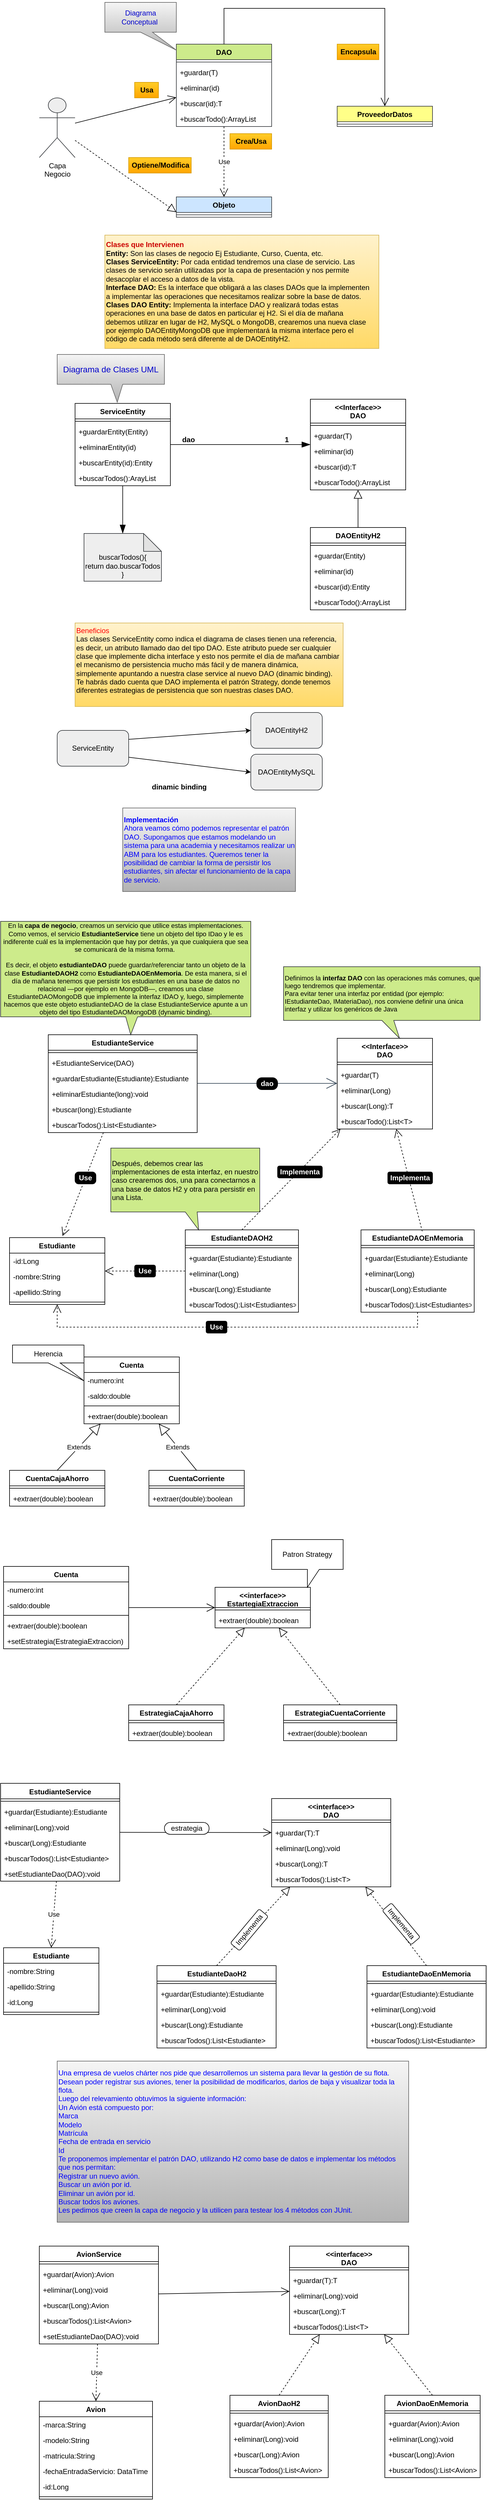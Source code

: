 <mxfile version="22.0.2" type="device">
  <diagram name="Página-1" id="qjvhuYgLX50wj-9F5xNO">
    <mxGraphModel dx="727" dy="494" grid="1" gridSize="10" guides="1" tooltips="1" connect="1" arrows="1" fold="1" page="1" pageScale="1" pageWidth="827" pageHeight="1169" math="0" shadow="0">
      <root>
        <mxCell id="0" />
        <mxCell id="1" parent="0" />
        <mxCell id="sEFj6Ik7H-KieA3DUZhE-1" value="DAO" style="swimlane;fontStyle=1;align=center;verticalAlign=top;childLayout=stackLayout;horizontal=1;startSize=26;horizontalStack=0;resizeParent=1;resizeParentMax=0;resizeLast=0;collapsible=1;marginBottom=0;whiteSpace=wrap;html=1;fillColor=#cdeb8b;strokeColor=#36393d;" parent="1" vertex="1">
          <mxGeometry x="300" y="80" width="160" height="138" as="geometry" />
        </mxCell>
        <mxCell id="sEFj6Ik7H-KieA3DUZhE-3" value="" style="line;strokeWidth=1;fillColor=none;align=left;verticalAlign=middle;spacingTop=-1;spacingLeft=3;spacingRight=3;rotatable=0;labelPosition=right;points=[];portConstraint=eastwest;strokeColor=inherit;" parent="sEFj6Ik7H-KieA3DUZhE-1" vertex="1">
          <mxGeometry y="26" width="160" height="8" as="geometry" />
        </mxCell>
        <mxCell id="sEFj6Ik7H-KieA3DUZhE-4" value="+guardar(T)" style="text;strokeColor=none;fillColor=none;align=left;verticalAlign=top;spacingLeft=4;spacingRight=4;overflow=hidden;rotatable=0;points=[[0,0.5],[1,0.5]];portConstraint=eastwest;whiteSpace=wrap;html=1;" parent="sEFj6Ik7H-KieA3DUZhE-1" vertex="1">
          <mxGeometry y="34" width="160" height="26" as="geometry" />
        </mxCell>
        <mxCell id="sEFj6Ik7H-KieA3DUZhE-5" value="+eliminar(id)" style="text;strokeColor=none;fillColor=none;align=left;verticalAlign=top;spacingLeft=4;spacingRight=4;overflow=hidden;rotatable=0;points=[[0,0.5],[1,0.5]];portConstraint=eastwest;whiteSpace=wrap;html=1;" parent="sEFj6Ik7H-KieA3DUZhE-1" vertex="1">
          <mxGeometry y="60" width="160" height="26" as="geometry" />
        </mxCell>
        <mxCell id="sEFj6Ik7H-KieA3DUZhE-6" value="+buscar(id):T" style="text;strokeColor=none;fillColor=none;align=left;verticalAlign=top;spacingLeft=4;spacingRight=4;overflow=hidden;rotatable=0;points=[[0,0.5],[1,0.5]];portConstraint=eastwest;whiteSpace=wrap;html=1;" parent="sEFj6Ik7H-KieA3DUZhE-1" vertex="1">
          <mxGeometry y="86" width="160" height="26" as="geometry" />
        </mxCell>
        <mxCell id="sEFj6Ik7H-KieA3DUZhE-7" value="+buscarTodo():ArrayList" style="text;strokeColor=none;fillColor=none;align=left;verticalAlign=top;spacingLeft=4;spacingRight=4;overflow=hidden;rotatable=0;points=[[0,0.5],[1,0.5]];portConstraint=eastwest;whiteSpace=wrap;html=1;" parent="sEFj6Ik7H-KieA3DUZhE-1" vertex="1">
          <mxGeometry y="112" width="160" height="26" as="geometry" />
        </mxCell>
        <mxCell id="sEFj6Ik7H-KieA3DUZhE-8" value="&lt;font color=&quot;#0000cc&quot;&gt;Diagrama Conceptual&amp;nbsp;&lt;/font&gt;" style="shape=callout;whiteSpace=wrap;html=1;perimeter=calloutPerimeter;position2=1;fillColor=#f5f5f5;gradientColor=#b3b3b3;strokeColor=#666666;" parent="1" vertex="1">
          <mxGeometry x="180" y="10" width="120" height="80" as="geometry" />
        </mxCell>
        <mxCell id="sEFj6Ik7H-KieA3DUZhE-9" value="ProveedorDatos" style="swimlane;fontStyle=1;align=center;verticalAlign=top;childLayout=stackLayout;horizontal=1;startSize=26;horizontalStack=0;resizeParent=1;resizeParentMax=0;resizeLast=0;collapsible=1;marginBottom=0;whiteSpace=wrap;html=1;fillColor=#ffff88;strokeColor=#36393d;" parent="1" vertex="1">
          <mxGeometry x="570" y="184" width="160" height="34" as="geometry" />
        </mxCell>
        <mxCell id="sEFj6Ik7H-KieA3DUZhE-11" value="" style="line;strokeWidth=1;fillColor=none;align=left;verticalAlign=middle;spacingTop=-1;spacingLeft=3;spacingRight=3;rotatable=0;labelPosition=right;points=[];portConstraint=eastwest;strokeColor=inherit;" parent="sEFj6Ik7H-KieA3DUZhE-9" vertex="1">
          <mxGeometry y="26" width="160" height="8" as="geometry" />
        </mxCell>
        <mxCell id="sEFj6Ik7H-KieA3DUZhE-13" value="" style="endArrow=open;endFill=1;endSize=12;html=1;rounded=0;edgeStyle=elbowEdgeStyle;entryX=0.5;entryY=0;entryDx=0;entryDy=0;exitX=0.5;exitY=0;exitDx=0;exitDy=0;" parent="1" source="sEFj6Ik7H-KieA3DUZhE-1" target="sEFj6Ik7H-KieA3DUZhE-9" edge="1">
          <mxGeometry width="160" relative="1" as="geometry">
            <mxPoint x="470" y="20" as="sourcePoint" />
            <mxPoint x="690" y="70" as="targetPoint" />
            <Array as="points">
              <mxPoint x="530" y="20" />
            </Array>
          </mxGeometry>
        </mxCell>
        <mxCell id="sEFj6Ik7H-KieA3DUZhE-14" value="Crea/Usa" style="text;align=center;fontStyle=1;verticalAlign=middle;spacingLeft=3;spacingRight=3;strokeColor=#d79b00;rotatable=0;points=[[0,0.5],[1,0.5]];portConstraint=eastwest;html=1;fillColor=#ffcd28;gradientColor=#ffa500;" parent="1" vertex="1">
          <mxGeometry x="390" y="230" width="70" height="26" as="geometry" />
        </mxCell>
        <mxCell id="sEFj6Ik7H-KieA3DUZhE-15" value="Encapsula" style="text;align=center;fontStyle=1;verticalAlign=middle;spacingLeft=3;spacingRight=3;strokeColor=#d79b00;rotatable=0;points=[[0,0.5],[1,0.5]];portConstraint=eastwest;html=1;fillColor=#ffcd28;gradientColor=#ffa500;" parent="1" vertex="1">
          <mxGeometry x="570" y="80" width="70" height="26" as="geometry" />
        </mxCell>
        <mxCell id="sEFj6Ik7H-KieA3DUZhE-16" value="Objeto" style="swimlane;fontStyle=1;align=center;verticalAlign=top;childLayout=stackLayout;horizontal=1;startSize=26;horizontalStack=0;resizeParent=1;resizeParentMax=0;resizeLast=0;collapsible=1;marginBottom=0;whiteSpace=wrap;html=1;fillColor=#cce5ff;strokeColor=#36393d;" parent="1" vertex="1">
          <mxGeometry x="300" y="336" width="160" height="34" as="geometry" />
        </mxCell>
        <mxCell id="sEFj6Ik7H-KieA3DUZhE-18" value="" style="line;strokeWidth=1;fillColor=none;align=left;verticalAlign=middle;spacingTop=-1;spacingLeft=3;spacingRight=3;rotatable=0;labelPosition=right;points=[];portConstraint=eastwest;strokeColor=inherit;" parent="sEFj6Ik7H-KieA3DUZhE-16" vertex="1">
          <mxGeometry y="26" width="160" height="8" as="geometry" />
        </mxCell>
        <mxCell id="sEFj6Ik7H-KieA3DUZhE-20" value="Use" style="endArrow=open;endSize=12;dashed=1;html=1;rounded=0;entryX=0.5;entryY=0;entryDx=0;entryDy=0;" parent="1" source="sEFj6Ik7H-KieA3DUZhE-1" target="sEFj6Ik7H-KieA3DUZhE-16" edge="1">
          <mxGeometry width="160" relative="1" as="geometry">
            <mxPoint x="330" y="190" as="sourcePoint" />
            <mxPoint x="490" y="190" as="targetPoint" />
          </mxGeometry>
        </mxCell>
        <mxCell id="sEFj6Ik7H-KieA3DUZhE-21" value="Capa&lt;br&gt;Negocio" style="shape=umlActor;verticalLabelPosition=bottom;verticalAlign=top;html=1;fillColor=#eeeeee;strokeColor=#36393d;" parent="1" vertex="1">
          <mxGeometry x="70" y="170" width="60" height="100" as="geometry" />
        </mxCell>
        <mxCell id="sEFj6Ik7H-KieA3DUZhE-24" value="" style="endArrow=block;dashed=1;endFill=0;endSize=12;html=1;rounded=0;entryX=0;entryY=0.75;entryDx=0;entryDy=0;" parent="1" source="sEFj6Ik7H-KieA3DUZhE-21" target="sEFj6Ik7H-KieA3DUZhE-16" edge="1">
          <mxGeometry width="160" relative="1" as="geometry">
            <mxPoint x="330" y="190" as="sourcePoint" />
            <mxPoint x="280" y="300" as="targetPoint" />
          </mxGeometry>
        </mxCell>
        <mxCell id="sEFj6Ik7H-KieA3DUZhE-25" value="" style="endArrow=open;endFill=1;endSize=12;html=1;rounded=0;" parent="1" source="sEFj6Ik7H-KieA3DUZhE-21" target="sEFj6Ik7H-KieA3DUZhE-1" edge="1">
          <mxGeometry width="160" relative="1" as="geometry">
            <mxPoint x="210" y="190" as="sourcePoint" />
            <mxPoint x="370" y="190" as="targetPoint" />
          </mxGeometry>
        </mxCell>
        <mxCell id="sEFj6Ik7H-KieA3DUZhE-26" value="Usa" style="text;align=center;fontStyle=1;verticalAlign=middle;spacingLeft=3;spacingRight=3;strokeColor=#d79b00;rotatable=0;points=[[0,0.5],[1,0.5]];portConstraint=eastwest;html=1;fillColor=#ffcd28;gradientColor=#ffa500;" parent="1" vertex="1">
          <mxGeometry x="230" y="144" width="40" height="26" as="geometry" />
        </mxCell>
        <mxCell id="sEFj6Ik7H-KieA3DUZhE-27" value="Optiene/Modifica" style="text;align=center;fontStyle=1;verticalAlign=middle;spacingLeft=3;spacingRight=3;strokeColor=#d79b00;rotatable=0;points=[[0,0.5],[1,0.5]];portConstraint=eastwest;html=1;fillColor=#ffcd28;gradientColor=#ffa500;" parent="1" vertex="1">
          <mxGeometry x="220" y="270" width="105" height="26" as="geometry" />
        </mxCell>
        <mxCell id="sEFj6Ik7H-KieA3DUZhE-28" value="ServiceEntity" style="swimlane;fontStyle=1;align=center;verticalAlign=top;childLayout=stackLayout;horizontal=1;startSize=26;horizontalStack=0;resizeParent=1;resizeParentMax=0;resizeLast=0;collapsible=1;marginBottom=0;whiteSpace=wrap;html=1;" parent="1" vertex="1">
          <mxGeometry x="130" y="682" width="160" height="138" as="geometry" />
        </mxCell>
        <mxCell id="sEFj6Ik7H-KieA3DUZhE-30" value="" style="line;strokeWidth=1;fillColor=none;align=left;verticalAlign=middle;spacingTop=-1;spacingLeft=3;spacingRight=3;rotatable=0;labelPosition=right;points=[];portConstraint=eastwest;strokeColor=inherit;" parent="sEFj6Ik7H-KieA3DUZhE-28" vertex="1">
          <mxGeometry y="26" width="160" height="8" as="geometry" />
        </mxCell>
        <mxCell id="sEFj6Ik7H-KieA3DUZhE-31" value="+guardarEntity(Entity)" style="text;strokeColor=none;fillColor=none;align=left;verticalAlign=top;spacingLeft=4;spacingRight=4;overflow=hidden;rotatable=0;points=[[0,0.5],[1,0.5]];portConstraint=eastwest;whiteSpace=wrap;html=1;" parent="sEFj6Ik7H-KieA3DUZhE-28" vertex="1">
          <mxGeometry y="34" width="160" height="26" as="geometry" />
        </mxCell>
        <mxCell id="sEFj6Ik7H-KieA3DUZhE-37" value="+eliminarEntity(id)" style="text;strokeColor=none;fillColor=none;align=left;verticalAlign=top;spacingLeft=4;spacingRight=4;overflow=hidden;rotatable=0;points=[[0,0.5],[1,0.5]];portConstraint=eastwest;whiteSpace=wrap;html=1;" parent="sEFj6Ik7H-KieA3DUZhE-28" vertex="1">
          <mxGeometry y="60" width="160" height="26" as="geometry" />
        </mxCell>
        <mxCell id="sEFj6Ik7H-KieA3DUZhE-38" value="+buscarEntity(id):Entity" style="text;strokeColor=none;fillColor=none;align=left;verticalAlign=top;spacingLeft=4;spacingRight=4;overflow=hidden;rotatable=0;points=[[0,0.5],[1,0.5]];portConstraint=eastwest;whiteSpace=wrap;html=1;" parent="sEFj6Ik7H-KieA3DUZhE-28" vertex="1">
          <mxGeometry y="86" width="160" height="26" as="geometry" />
        </mxCell>
        <mxCell id="sEFj6Ik7H-KieA3DUZhE-39" value="+buscarTodos():ArayList" style="text;strokeColor=none;fillColor=none;align=left;verticalAlign=top;spacingLeft=4;spacingRight=4;overflow=hidden;rotatable=0;points=[[0,0.5],[1,0.5]];portConstraint=eastwest;whiteSpace=wrap;html=1;" parent="sEFj6Ik7H-KieA3DUZhE-28" vertex="1">
          <mxGeometry y="112" width="160" height="26" as="geometry" />
        </mxCell>
        <mxCell id="sEFj6Ik7H-KieA3DUZhE-32" value="DAOEntityH2" style="swimlane;fontStyle=1;align=center;verticalAlign=top;childLayout=stackLayout;horizontal=1;startSize=26;horizontalStack=0;resizeParent=1;resizeParentMax=0;resizeLast=0;collapsible=1;marginBottom=0;whiteSpace=wrap;html=1;" parent="1" vertex="1">
          <mxGeometry x="525" y="890" width="160" height="138" as="geometry" />
        </mxCell>
        <mxCell id="sEFj6Ik7H-KieA3DUZhE-34" value="" style="line;strokeWidth=1;fillColor=none;align=left;verticalAlign=middle;spacingTop=-1;spacingLeft=3;spacingRight=3;rotatable=0;labelPosition=right;points=[];portConstraint=eastwest;strokeColor=inherit;" parent="sEFj6Ik7H-KieA3DUZhE-32" vertex="1">
          <mxGeometry y="26" width="160" height="8" as="geometry" />
        </mxCell>
        <mxCell id="sEFj6Ik7H-KieA3DUZhE-35" value="+guardar(Entity)" style="text;strokeColor=none;fillColor=none;align=left;verticalAlign=top;spacingLeft=4;spacingRight=4;overflow=hidden;rotatable=0;points=[[0,0.5],[1,0.5]];portConstraint=eastwest;whiteSpace=wrap;html=1;" parent="sEFj6Ik7H-KieA3DUZhE-32" vertex="1">
          <mxGeometry y="34" width="160" height="26" as="geometry" />
        </mxCell>
        <mxCell id="sEFj6Ik7H-KieA3DUZhE-52" value="+eliminar(id)" style="text;strokeColor=none;fillColor=none;align=left;verticalAlign=top;spacingLeft=4;spacingRight=4;overflow=hidden;rotatable=0;points=[[0,0.5],[1,0.5]];portConstraint=eastwest;whiteSpace=wrap;html=1;" parent="sEFj6Ik7H-KieA3DUZhE-32" vertex="1">
          <mxGeometry y="60" width="160" height="26" as="geometry" />
        </mxCell>
        <mxCell id="sEFj6Ik7H-KieA3DUZhE-53" value="+buscar(id):Entity" style="text;strokeColor=none;fillColor=none;align=left;verticalAlign=top;spacingLeft=4;spacingRight=4;overflow=hidden;rotatable=0;points=[[0,0.5],[1,0.5]];portConstraint=eastwest;whiteSpace=wrap;html=1;" parent="sEFj6Ik7H-KieA3DUZhE-32" vertex="1">
          <mxGeometry y="86" width="160" height="26" as="geometry" />
        </mxCell>
        <mxCell id="sEFj6Ik7H-KieA3DUZhE-54" value="+buscarTodo():ArrayList" style="text;strokeColor=none;fillColor=none;align=left;verticalAlign=top;spacingLeft=4;spacingRight=4;overflow=hidden;rotatable=0;points=[[0,0.5],[1,0.5]];portConstraint=eastwest;whiteSpace=wrap;html=1;" parent="sEFj6Ik7H-KieA3DUZhE-32" vertex="1">
          <mxGeometry y="112" width="160" height="26" as="geometry" />
        </mxCell>
        <mxCell id="sEFj6Ik7H-KieA3DUZhE-36" value="&lt;font color=&quot;#0000cc&quot; style=&quot;font-size: 14px;&quot;&gt;Diagrama de Clases UML&lt;/font&gt;" style="shape=callout;whiteSpace=wrap;html=1;perimeter=calloutPerimeter;position2=0.56;fillColor=#f5f5f5;gradientColor=#b3b3b3;strokeColor=#666666;" parent="1" vertex="1">
          <mxGeometry x="100" y="600" width="180" height="80" as="geometry" />
        </mxCell>
        <mxCell id="sEFj6Ik7H-KieA3DUZhE-40" value="&amp;lt;&amp;lt;Interface&amp;gt;&amp;gt;&lt;br&gt;DAO" style="swimlane;fontStyle=1;align=center;verticalAlign=top;childLayout=stackLayout;horizontal=1;startSize=40;horizontalStack=0;resizeParent=1;resizeParentMax=0;resizeLast=0;collapsible=1;marginBottom=0;whiteSpace=wrap;html=1;" parent="1" vertex="1">
          <mxGeometry x="525" y="675" width="160" height="152" as="geometry" />
        </mxCell>
        <mxCell id="sEFj6Ik7H-KieA3DUZhE-42" value="" style="line;strokeWidth=1;fillColor=none;align=left;verticalAlign=middle;spacingTop=-1;spacingLeft=3;spacingRight=3;rotatable=0;labelPosition=right;points=[];portConstraint=eastwest;strokeColor=inherit;" parent="sEFj6Ik7H-KieA3DUZhE-40" vertex="1">
          <mxGeometry y="40" width="160" height="8" as="geometry" />
        </mxCell>
        <mxCell id="sEFj6Ik7H-KieA3DUZhE-43" value="+guardar(T)" style="text;strokeColor=none;fillColor=none;align=left;verticalAlign=top;spacingLeft=4;spacingRight=4;overflow=hidden;rotatable=0;points=[[0,0.5],[1,0.5]];portConstraint=eastwest;whiteSpace=wrap;html=1;" parent="sEFj6Ik7H-KieA3DUZhE-40" vertex="1">
          <mxGeometry y="48" width="160" height="26" as="geometry" />
        </mxCell>
        <mxCell id="sEFj6Ik7H-KieA3DUZhE-44" value="+eliminar(id)" style="text;strokeColor=none;fillColor=none;align=left;verticalAlign=top;spacingLeft=4;spacingRight=4;overflow=hidden;rotatable=0;points=[[0,0.5],[1,0.5]];portConstraint=eastwest;whiteSpace=wrap;html=1;" parent="sEFj6Ik7H-KieA3DUZhE-40" vertex="1">
          <mxGeometry y="74" width="160" height="26" as="geometry" />
        </mxCell>
        <mxCell id="sEFj6Ik7H-KieA3DUZhE-45" value="+buscar(id):T" style="text;strokeColor=none;fillColor=none;align=left;verticalAlign=top;spacingLeft=4;spacingRight=4;overflow=hidden;rotatable=0;points=[[0,0.5],[1,0.5]];portConstraint=eastwest;whiteSpace=wrap;html=1;" parent="sEFj6Ik7H-KieA3DUZhE-40" vertex="1">
          <mxGeometry y="100" width="160" height="26" as="geometry" />
        </mxCell>
        <mxCell id="sEFj6Ik7H-KieA3DUZhE-46" value="+buscarTodo():ArrayList" style="text;strokeColor=none;fillColor=none;align=left;verticalAlign=top;spacingLeft=4;spacingRight=4;overflow=hidden;rotatable=0;points=[[0,0.5],[1,0.5]];portConstraint=eastwest;whiteSpace=wrap;html=1;" parent="sEFj6Ik7H-KieA3DUZhE-40" vertex="1">
          <mxGeometry y="126" width="160" height="26" as="geometry" />
        </mxCell>
        <mxCell id="sEFj6Ik7H-KieA3DUZhE-47" value="" style="endArrow=blockThin;endFill=1;endSize=12;html=1;rounded=0;" parent="1" source="sEFj6Ik7H-KieA3DUZhE-28" target="sEFj6Ik7H-KieA3DUZhE-40" edge="1">
          <mxGeometry width="160" relative="1" as="geometry">
            <mxPoint x="370" y="530" as="sourcePoint" />
            <mxPoint x="530" y="530" as="targetPoint" />
          </mxGeometry>
        </mxCell>
        <mxCell id="sEFj6Ik7H-KieA3DUZhE-48" value="dao" style="text;align=center;fontStyle=1;verticalAlign=middle;spacingLeft=3;spacingRight=3;strokeColor=none;rotatable=0;points=[[0,0.5],[1,0.5]];portConstraint=eastwest;html=1;" parent="1" vertex="1">
          <mxGeometry x="300" y="730" width="40" height="26" as="geometry" />
        </mxCell>
        <mxCell id="sEFj6Ik7H-KieA3DUZhE-49" value="1" style="text;align=center;fontStyle=1;verticalAlign=middle;spacingLeft=3;spacingRight=3;strokeColor=none;rotatable=0;points=[[0,0.5],[1,0.5]];portConstraint=eastwest;html=1;" parent="1" vertex="1">
          <mxGeometry x="470" y="730" width="30" height="26" as="geometry" />
        </mxCell>
        <mxCell id="sEFj6Ik7H-KieA3DUZhE-50" value="&lt;br&gt;&lt;br&gt;buscarTodos(){&lt;br&gt;return dao.buscarTodos&lt;br&gt;}" style="shape=note;whiteSpace=wrap;html=1;backgroundOutline=1;darkOpacity=0.05;fillColor=#eeeeee;strokeColor=#36393d;" parent="1" vertex="1">
          <mxGeometry x="145" y="900" width="130" height="80" as="geometry" />
        </mxCell>
        <mxCell id="sEFj6Ik7H-KieA3DUZhE-51" value="" style="endArrow=blockThin;endFill=1;endSize=12;html=1;rounded=0;entryX=0.5;entryY=0;entryDx=0;entryDy=0;entryPerimeter=0;" parent="1" source="sEFj6Ik7H-KieA3DUZhE-28" target="sEFj6Ik7H-KieA3DUZhE-50" edge="1">
          <mxGeometry width="160" relative="1" as="geometry">
            <mxPoint x="210" y="860" as="sourcePoint" />
            <mxPoint x="370" y="840" as="targetPoint" />
            <Array as="points" />
          </mxGeometry>
        </mxCell>
        <mxCell id="sEFj6Ik7H-KieA3DUZhE-55" value="" style="endArrow=block;endFill=0;endSize=12;html=1;rounded=0;exitX=0.5;exitY=0;exitDx=0;exitDy=0;" parent="1" source="sEFj6Ik7H-KieA3DUZhE-32" target="sEFj6Ik7H-KieA3DUZhE-40" edge="1">
          <mxGeometry width="160" relative="1" as="geometry">
            <mxPoint x="439.87" y="662" as="sourcePoint" />
            <mxPoint x="479.87" y="744" as="targetPoint" />
            <Array as="points" />
          </mxGeometry>
        </mxCell>
        <mxCell id="sEFj6Ik7H-KieA3DUZhE-56" value="&lt;div&gt;&lt;b&gt;&lt;font color=&quot;#cc0000&quot;&gt;Clases que Intervienen&lt;/font&gt;&lt;/b&gt;&lt;/div&gt;&lt;div&gt;&lt;b&gt;Entity:&lt;/b&gt; Son las clases de negocio Ej Estudiante, Curso, Cuenta, etc.&lt;/div&gt;&lt;div&gt;&lt;b&gt;Clases ServiceEntity:&lt;/b&gt; Por cada entidad tendremos una clase de servicio. Las&lt;/div&gt;&lt;div&gt;clases de servicio serán utilizadas por la capa de presentación y nos permite&lt;/div&gt;&lt;div&gt;desacoplar el acceso a datos de la vista.&lt;/div&gt;&lt;div&gt;&lt;b&gt;Interface DAO: &lt;/b&gt;Es la interface que obligará a las clases DAOs que la implementen&lt;/div&gt;&lt;div&gt;a implementar las operaciones que necesitamos realizar sobre la base de datos.&lt;/div&gt;&lt;div&gt;&lt;b&gt;Clases DAO Entity: &lt;/b&gt;Implementa la interface DAO y realizará todas estas&lt;/div&gt;&lt;div&gt;operaciones en una base de datos en particular ej H2. Si el día de mañana&lt;/div&gt;&lt;div&gt;debemos utilizar en lugar de H2, MySQL o MongoDB, crearemos una nueva clase&lt;/div&gt;&lt;div&gt;por ejemplo DAOEntityMongoDB que implementará la misma interface pero el&lt;/div&gt;&lt;div&gt;código de cada método será diferente al de DAOEntityH2.&amp;nbsp;&lt;/div&gt;" style="html=1;whiteSpace=wrap;align=left;fillColor=#fff2cc;gradientColor=#ffd966;strokeColor=#d6b656;" parent="1" vertex="1">
          <mxGeometry x="180" y="400" width="460" height="190" as="geometry" />
        </mxCell>
        <mxCell id="sEFj6Ik7H-KieA3DUZhE-57" value="&lt;div&gt;&lt;font color=&quot;#ff0000&quot;&gt;Beneficios&lt;/font&gt;&lt;/div&gt;&lt;div&gt;Las clases ServiceEntity como indica el diagrama de clases tienen una referencia,&lt;/div&gt;&lt;div&gt;es decir, un atributo llamado dao del tipo DAO. Este atributo puede ser cualquier&lt;/div&gt;&lt;div&gt;clase que implemente dicha interface y esto nos permite el día de mañana cambiar&lt;/div&gt;&lt;div&gt;el mecanismo de persistencia mucho más fácil y de manera dinámica,&lt;/div&gt;&lt;div&gt;simplemente apuntando a nuestra clase service al nuevo DAO (dinamic binding).&lt;/div&gt;&lt;div&gt;Te habrás dado cuenta que DAO implementa el patrón Strategy, donde tenemos&lt;/div&gt;&lt;div&gt;diferentes estrategias de persistencia que son nuestras clases DAO.&lt;/div&gt;&lt;div&gt;&lt;br&gt;&lt;/div&gt;" style="html=1;whiteSpace=wrap;align=left;fillColor=#fff2cc;gradientColor=#ffd966;strokeColor=#d6b656;" parent="1" vertex="1">
          <mxGeometry x="130" y="1050" width="450" height="140" as="geometry" />
        </mxCell>
        <mxCell id="sEFj6Ik7H-KieA3DUZhE-58" value="ServiceEntity" style="rounded=1;whiteSpace=wrap;html=1;fillColor=#eeeeee;strokeColor=#36393d;" parent="1" vertex="1">
          <mxGeometry x="100" y="1230" width="120" height="60" as="geometry" />
        </mxCell>
        <mxCell id="sEFj6Ik7H-KieA3DUZhE-59" value="DAOEntityH2" style="rounded=1;whiteSpace=wrap;html=1;fillColor=#eeeeee;strokeColor=#36393d;" parent="1" vertex="1">
          <mxGeometry x="425" y="1200" width="120" height="60" as="geometry" />
        </mxCell>
        <mxCell id="sEFj6Ik7H-KieA3DUZhE-60" value="DAOEntityMySQL" style="rounded=1;whiteSpace=wrap;html=1;fillColor=#eeeeee;strokeColor=#36393d;" parent="1" vertex="1">
          <mxGeometry x="425" y="1270" width="120" height="60" as="geometry" />
        </mxCell>
        <mxCell id="sEFj6Ik7H-KieA3DUZhE-61" value="" style="endArrow=classic;html=1;rounded=0;entryX=0;entryY=0.5;entryDx=0;entryDy=0;exitX=1;exitY=0.25;exitDx=0;exitDy=0;" parent="1" source="sEFj6Ik7H-KieA3DUZhE-58" target="sEFj6Ik7H-KieA3DUZhE-59" edge="1">
          <mxGeometry width="50" height="50" relative="1" as="geometry">
            <mxPoint x="380" y="1160" as="sourcePoint" />
            <mxPoint x="430" y="1110" as="targetPoint" />
          </mxGeometry>
        </mxCell>
        <mxCell id="sEFj6Ik7H-KieA3DUZhE-62" value="" style="endArrow=classic;html=1;rounded=0;exitX=1;exitY=0.75;exitDx=0;exitDy=0;entryX=0;entryY=0.5;entryDx=0;entryDy=0;" parent="1" source="sEFj6Ik7H-KieA3DUZhE-58" target="sEFj6Ik7H-KieA3DUZhE-60" edge="1">
          <mxGeometry width="50" height="50" relative="1" as="geometry">
            <mxPoint x="380" y="1160" as="sourcePoint" />
            <mxPoint x="430" y="1110" as="targetPoint" />
          </mxGeometry>
        </mxCell>
        <mxCell id="sEFj6Ik7H-KieA3DUZhE-63" value="&lt;b&gt;dinamic binding&lt;/b&gt;" style="text;html=1;strokeColor=none;fillColor=none;align=center;verticalAlign=middle;whiteSpace=wrap;rounded=0;" parent="1" vertex="1">
          <mxGeometry x="250" y="1310" width="110" height="30" as="geometry" />
        </mxCell>
        <mxCell id="sEFj6Ik7H-KieA3DUZhE-64" value="&lt;div&gt;&lt;b&gt;&lt;font color=&quot;#0000ff&quot;&gt;Implementación&lt;/font&gt;&lt;/b&gt;&lt;/div&gt;&lt;div&gt;&lt;font color=&quot;#0000ff&quot;&gt;Ahora veamos cómo podemos representar el patrón DAO. Supongamos que estamos modelando un sistema para una academia y necesitamos realizar un ABM para los estudiantes. Queremos tener la posibilidad de cambiar la forma de persistir los estudiantes, sin afectar el funcionamiento de la capa de servicio.&lt;/font&gt;&lt;/div&gt;" style="rounded=0;whiteSpace=wrap;html=1;align=left;fillColor=#f5f5f5;gradientColor=#b3b3b3;strokeColor=#666666;" parent="1" vertex="1">
          <mxGeometry x="210" y="1360" width="290" height="140" as="geometry" />
        </mxCell>
        <mxCell id="sEFj6Ik7H-KieA3DUZhE-65" value="EstudianteService" style="swimlane;fontStyle=1;align=center;verticalAlign=top;childLayout=stackLayout;horizontal=1;startSize=26;horizontalStack=0;resizeParent=1;resizeParentMax=0;resizeLast=0;collapsible=1;marginBottom=0;whiteSpace=wrap;html=1;" parent="1" vertex="1">
          <mxGeometry x="85" y="1740" width="250" height="164" as="geometry" />
        </mxCell>
        <mxCell id="sEFj6Ik7H-KieA3DUZhE-67" value="" style="line;strokeWidth=1;fillColor=none;align=left;verticalAlign=middle;spacingTop=-1;spacingLeft=3;spacingRight=3;rotatable=0;labelPosition=right;points=[];portConstraint=eastwest;strokeColor=inherit;" parent="sEFj6Ik7H-KieA3DUZhE-65" vertex="1">
          <mxGeometry y="26" width="250" height="8" as="geometry" />
        </mxCell>
        <mxCell id="sEFj6Ik7H-KieA3DUZhE-68" value="+EstudianteService(DAO)" style="text;strokeColor=none;fillColor=none;align=left;verticalAlign=top;spacingLeft=4;spacingRight=4;overflow=hidden;rotatable=0;points=[[0,0.5],[1,0.5]];portConstraint=eastwest;whiteSpace=wrap;html=1;" parent="sEFj6Ik7H-KieA3DUZhE-65" vertex="1">
          <mxGeometry y="34" width="250" height="26" as="geometry" />
        </mxCell>
        <mxCell id="sEFj6Ik7H-KieA3DUZhE-69" value="+guardarEstudiante(Estudiante):Estudiante" style="text;strokeColor=none;fillColor=none;align=left;verticalAlign=top;spacingLeft=4;spacingRight=4;overflow=hidden;rotatable=0;points=[[0,0.5],[1,0.5]];portConstraint=eastwest;whiteSpace=wrap;html=1;" parent="sEFj6Ik7H-KieA3DUZhE-65" vertex="1">
          <mxGeometry y="60" width="250" height="26" as="geometry" />
        </mxCell>
        <mxCell id="sEFj6Ik7H-KieA3DUZhE-70" value="+eliminarEstudiante(long):void" style="text;strokeColor=none;fillColor=none;align=left;verticalAlign=top;spacingLeft=4;spacingRight=4;overflow=hidden;rotatable=0;points=[[0,0.5],[1,0.5]];portConstraint=eastwest;whiteSpace=wrap;html=1;" parent="sEFj6Ik7H-KieA3DUZhE-65" vertex="1">
          <mxGeometry y="86" width="250" height="26" as="geometry" />
        </mxCell>
        <mxCell id="sEFj6Ik7H-KieA3DUZhE-71" value="+buscar(long):Estudiante" style="text;strokeColor=none;fillColor=none;align=left;verticalAlign=top;spacingLeft=4;spacingRight=4;overflow=hidden;rotatable=0;points=[[0,0.5],[1,0.5]];portConstraint=eastwest;whiteSpace=wrap;html=1;" parent="sEFj6Ik7H-KieA3DUZhE-65" vertex="1">
          <mxGeometry y="112" width="250" height="26" as="geometry" />
        </mxCell>
        <mxCell id="sEFj6Ik7H-KieA3DUZhE-72" value="+buscarTodos():List&amp;lt;Estudiante&amp;gt;" style="text;strokeColor=none;fillColor=none;align=left;verticalAlign=top;spacingLeft=4;spacingRight=4;overflow=hidden;rotatable=0;points=[[0,0.5],[1,0.5]];portConstraint=eastwest;whiteSpace=wrap;html=1;" parent="sEFj6Ik7H-KieA3DUZhE-65" vertex="1">
          <mxGeometry y="138" width="250" height="26" as="geometry" />
        </mxCell>
        <mxCell id="sEFj6Ik7H-KieA3DUZhE-73" value="&lt;div style=&quot;font-size: 11px;&quot;&gt;&lt;font style=&quot;font-size: 11px;&quot;&gt;En la &lt;b&gt;capa de negocio&lt;/b&gt;, creamos un servicio que utilice estas implementaciones. Como vemos, el servicio &lt;b&gt;EstudianteService&lt;/b&gt; tiene un objeto del tipo IDao y le es indiferente cuál es la implementación que hay por detrás, ya que cualquiera que sea se comunicará de la misma forma.&amp;nbsp;&lt;/font&gt;&lt;/div&gt;&lt;div style=&quot;font-size: 11px;&quot;&gt;&lt;font style=&quot;font-size: 11px;&quot;&gt;&lt;br&gt;&lt;/font&gt;&lt;/div&gt;&lt;div style=&quot;font-size: 11px;&quot;&gt;&lt;font style=&quot;font-size: 11px;&quot;&gt;Es decir, el objeto &lt;b&gt;estudianteDAO&lt;/b&gt; puede guardar/referenciar tanto un objeto de la clase &lt;b&gt;EstudianteDAOH2 &lt;/b&gt;como &lt;b&gt;EstudianteDAOEnMemoria&lt;/b&gt;. De esta manera, si el día de mañana tenemos que persistir los estudiantes en una base de datos no relacional —por ejemplo en MongoDB—, creamos una clase EstudianteDAOMongoDB que implemente la interfaz IDAO y, luego, simplemente hacemos que este objeto estudianteDAO de la clase EstudianteService apunte a un objeto del tipo EstudianteDAOMongoDB (dynamic binding).&lt;/font&gt;&lt;/div&gt;" style="shape=callout;whiteSpace=wrap;html=1;perimeter=calloutPerimeter;position2=0.52;fillColor=#cdeb8b;strokeColor=#36393d;" parent="1" vertex="1">
          <mxGeometry x="5" y="1550" width="420" height="190" as="geometry" />
        </mxCell>
        <mxCell id="sEFj6Ik7H-KieA3DUZhE-78" value="&amp;lt;&amp;lt;Interface&amp;gt;&amp;gt;&lt;br&gt;DAO" style="swimlane;fontStyle=1;align=center;verticalAlign=top;childLayout=stackLayout;horizontal=1;startSize=40;horizontalStack=0;resizeParent=1;resizeParentMax=0;resizeLast=0;collapsible=1;marginBottom=0;whiteSpace=wrap;html=1;" parent="1" vertex="1">
          <mxGeometry x="570" y="1746" width="160" height="152" as="geometry" />
        </mxCell>
        <mxCell id="sEFj6Ik7H-KieA3DUZhE-79" value="" style="line;strokeWidth=1;fillColor=none;align=left;verticalAlign=middle;spacingTop=-1;spacingLeft=3;spacingRight=3;rotatable=0;labelPosition=right;points=[];portConstraint=eastwest;strokeColor=inherit;" parent="sEFj6Ik7H-KieA3DUZhE-78" vertex="1">
          <mxGeometry y="40" width="160" height="8" as="geometry" />
        </mxCell>
        <mxCell id="sEFj6Ik7H-KieA3DUZhE-80" value="+guardar(T)" style="text;strokeColor=none;fillColor=none;align=left;verticalAlign=top;spacingLeft=4;spacingRight=4;overflow=hidden;rotatable=0;points=[[0,0.5],[1,0.5]];portConstraint=eastwest;whiteSpace=wrap;html=1;" parent="sEFj6Ik7H-KieA3DUZhE-78" vertex="1">
          <mxGeometry y="48" width="160" height="26" as="geometry" />
        </mxCell>
        <mxCell id="sEFj6Ik7H-KieA3DUZhE-81" value="+eliminar(Long)" style="text;strokeColor=none;fillColor=none;align=left;verticalAlign=top;spacingLeft=4;spacingRight=4;overflow=hidden;rotatable=0;points=[[0,0.5],[1,0.5]];portConstraint=eastwest;whiteSpace=wrap;html=1;" parent="sEFj6Ik7H-KieA3DUZhE-78" vertex="1">
          <mxGeometry y="74" width="160" height="26" as="geometry" />
        </mxCell>
        <mxCell id="sEFj6Ik7H-KieA3DUZhE-82" value="+buscar(Long):T" style="text;strokeColor=none;fillColor=none;align=left;verticalAlign=top;spacingLeft=4;spacingRight=4;overflow=hidden;rotatable=0;points=[[0,0.5],[1,0.5]];portConstraint=eastwest;whiteSpace=wrap;html=1;" parent="sEFj6Ik7H-KieA3DUZhE-78" vertex="1">
          <mxGeometry y="100" width="160" height="26" as="geometry" />
        </mxCell>
        <mxCell id="sEFj6Ik7H-KieA3DUZhE-83" value="+buscarTodo():List&amp;lt;T&amp;gt;" style="text;strokeColor=none;fillColor=none;align=left;verticalAlign=top;spacingLeft=4;spacingRight=4;overflow=hidden;rotatable=0;points=[[0,0.5],[1,0.5]];portConstraint=eastwest;whiteSpace=wrap;html=1;" parent="sEFj6Ik7H-KieA3DUZhE-78" vertex="1">
          <mxGeometry y="126" width="160" height="26" as="geometry" />
        </mxCell>
        <mxCell id="sEFj6Ik7H-KieA3DUZhE-84" value="&lt;div style=&quot;font-size: 11px;&quot;&gt;&lt;div&gt;Definimos la&lt;b&gt; interfaz DAO&lt;/b&gt; con las operaciones más comunes, que luego tendremos que implementar.&lt;/div&gt;&lt;div&gt;Para evitar tener una interfaz por entidad (por ejemplo: IEstudianteDao, IMateriaDao), nos conviene definir una única interfaz y utilizar los genéricos de Java&lt;/div&gt;&lt;/div&gt;" style="shape=callout;whiteSpace=wrap;html=1;perimeter=calloutPerimeter;position2=0.59;fillColor=#cdeb8b;strokeColor=#36393d;align=left;" parent="1" vertex="1">
          <mxGeometry x="480" y="1626" width="330" height="120" as="geometry" />
        </mxCell>
        <mxCell id="sEFj6Ik7H-KieA3DUZhE-85" value="" style="endArrow=open;endSize=16;endFill=0;html=1;rounded=0;fillColor=#647687;strokeColor=#314354;" parent="1" edge="1">
          <mxGeometry x="0.404" y="-28" width="160" relative="1" as="geometry">
            <mxPoint x="335" y="1821.5" as="sourcePoint" />
            <mxPoint x="570" y="1821.5" as="targetPoint" />
            <mxPoint y="1" as="offset" />
          </mxGeometry>
        </mxCell>
        <mxCell id="sEFj6Ik7H-KieA3DUZhE-86" value="Estudiante" style="swimlane;fontStyle=1;align=center;verticalAlign=top;childLayout=stackLayout;horizontal=1;startSize=26;horizontalStack=0;resizeParent=1;resizeParentMax=0;resizeLast=0;collapsible=1;marginBottom=0;whiteSpace=wrap;html=1;" parent="1" vertex="1">
          <mxGeometry x="20" y="2080" width="160" height="112" as="geometry" />
        </mxCell>
        <mxCell id="sEFj6Ik7H-KieA3DUZhE-87" value="-id:Long" style="text;strokeColor=none;fillColor=none;align=left;verticalAlign=top;spacingLeft=4;spacingRight=4;overflow=hidden;rotatable=0;points=[[0,0.5],[1,0.5]];portConstraint=eastwest;whiteSpace=wrap;html=1;" parent="sEFj6Ik7H-KieA3DUZhE-86" vertex="1">
          <mxGeometry y="26" width="160" height="26" as="geometry" />
        </mxCell>
        <mxCell id="sEFj6Ik7H-KieA3DUZhE-90" value="-nombre:String" style="text;strokeColor=none;fillColor=none;align=left;verticalAlign=top;spacingLeft=4;spacingRight=4;overflow=hidden;rotatable=0;points=[[0,0.5],[1,0.5]];portConstraint=eastwest;whiteSpace=wrap;html=1;" parent="sEFj6Ik7H-KieA3DUZhE-86" vertex="1">
          <mxGeometry y="52" width="160" height="26" as="geometry" />
        </mxCell>
        <mxCell id="RqFss-vQhpwvdEyaL1CD-2" value="-apellido:String" style="text;strokeColor=none;fillColor=none;align=left;verticalAlign=top;spacingLeft=4;spacingRight=4;overflow=hidden;rotatable=0;points=[[0,0.5],[1,0.5]];portConstraint=eastwest;whiteSpace=wrap;html=1;" parent="sEFj6Ik7H-KieA3DUZhE-86" vertex="1">
          <mxGeometry y="78" width="160" height="26" as="geometry" />
        </mxCell>
        <mxCell id="sEFj6Ik7H-KieA3DUZhE-88" value="" style="line;strokeWidth=1;fillColor=none;align=left;verticalAlign=middle;spacingTop=-1;spacingLeft=3;spacingRight=3;rotatable=0;labelPosition=right;points=[];portConstraint=eastwest;strokeColor=inherit;" parent="sEFj6Ik7H-KieA3DUZhE-86" vertex="1">
          <mxGeometry y="104" width="160" height="8" as="geometry" />
        </mxCell>
        <mxCell id="sEFj6Ik7H-KieA3DUZhE-91" value="" style="endArrow=open;endSize=12;dashed=1;html=1;rounded=0;entryX=0.556;entryY=-0.025;entryDx=0;entryDy=0;entryPerimeter=0;" parent="1" source="sEFj6Ik7H-KieA3DUZhE-65" target="sEFj6Ik7H-KieA3DUZhE-86" edge="1">
          <mxGeometry width="160" relative="1" as="geometry">
            <mxPoint x="330" y="1980" as="sourcePoint" />
            <mxPoint x="490" y="1980" as="targetPoint" />
          </mxGeometry>
        </mxCell>
        <mxCell id="sEFj6Ik7H-KieA3DUZhE-92" value="EstudianteDAOH2" style="swimlane;fontStyle=1;align=center;verticalAlign=top;childLayout=stackLayout;horizontal=1;startSize=26;horizontalStack=0;resizeParent=1;resizeParentMax=0;resizeLast=0;collapsible=1;marginBottom=0;whiteSpace=wrap;html=1;" parent="1" vertex="1">
          <mxGeometry x="315" y="2067" width="190" height="138" as="geometry" />
        </mxCell>
        <mxCell id="sEFj6Ik7H-KieA3DUZhE-94" value="" style="line;strokeWidth=1;fillColor=none;align=left;verticalAlign=middle;spacingTop=-1;spacingLeft=3;spacingRight=3;rotatable=0;labelPosition=right;points=[];portConstraint=eastwest;strokeColor=inherit;" parent="sEFj6Ik7H-KieA3DUZhE-92" vertex="1">
          <mxGeometry y="26" width="190" height="8" as="geometry" />
        </mxCell>
        <mxCell id="sEFj6Ik7H-KieA3DUZhE-95" value="+guardar(Estudiante):Estudiante" style="text;strokeColor=none;fillColor=none;align=left;verticalAlign=top;spacingLeft=4;spacingRight=4;overflow=hidden;rotatable=0;points=[[0,0.5],[1,0.5]];portConstraint=eastwest;whiteSpace=wrap;html=1;" parent="sEFj6Ik7H-KieA3DUZhE-92" vertex="1">
          <mxGeometry y="34" width="190" height="26" as="geometry" />
        </mxCell>
        <mxCell id="RqFss-vQhpwvdEyaL1CD-3" value="+eliminar(Long)" style="text;strokeColor=none;fillColor=none;align=left;verticalAlign=top;spacingLeft=4;spacingRight=4;overflow=hidden;rotatable=0;points=[[0,0.5],[1,0.5]];portConstraint=eastwest;whiteSpace=wrap;html=1;" parent="sEFj6Ik7H-KieA3DUZhE-92" vertex="1">
          <mxGeometry y="60" width="190" height="26" as="geometry" />
        </mxCell>
        <mxCell id="RqFss-vQhpwvdEyaL1CD-4" value="+buscar(Long):Estudiante" style="text;strokeColor=none;fillColor=none;align=left;verticalAlign=top;spacingLeft=4;spacingRight=4;overflow=hidden;rotatable=0;points=[[0,0.5],[1,0.5]];portConstraint=eastwest;whiteSpace=wrap;html=1;" parent="sEFj6Ik7H-KieA3DUZhE-92" vertex="1">
          <mxGeometry y="86" width="190" height="26" as="geometry" />
        </mxCell>
        <mxCell id="RqFss-vQhpwvdEyaL1CD-5" value="+buscarTodos():List&amp;lt;Estudiantes&amp;gt;" style="text;strokeColor=none;fillColor=none;align=left;verticalAlign=top;spacingLeft=4;spacingRight=4;overflow=hidden;rotatable=0;points=[[0,0.5],[1,0.5]];portConstraint=eastwest;whiteSpace=wrap;html=1;" parent="sEFj6Ik7H-KieA3DUZhE-92" vertex="1">
          <mxGeometry y="112" width="190" height="26" as="geometry" />
        </mxCell>
        <mxCell id="RqFss-vQhpwvdEyaL1CD-6" value="&lt;div style=&quot;&quot;&gt;Después, debemos crear las implementaciones de esta interfaz, en nuestro caso crearemos dos, una para conectarnos a una base de datos H2 y otra para persistir en una Lista.&lt;br&gt;&lt;/div&gt;" style="shape=callout;whiteSpace=wrap;html=1;perimeter=calloutPerimeter;position2=0.59;fillColor=#cdeb8b;strokeColor=#36393d;align=left;" parent="1" vertex="1">
          <mxGeometry x="190" y="1930" width="250" height="137" as="geometry" />
        </mxCell>
        <mxCell id="RqFss-vQhpwvdEyaL1CD-7" value="" style="endArrow=open;endSize=12;dashed=1;html=1;rounded=0;exitX=0.5;exitY=0;exitDx=0;exitDy=0;" parent="1" source="sEFj6Ik7H-KieA3DUZhE-92" target="sEFj6Ik7H-KieA3DUZhE-78" edge="1">
          <mxGeometry x="0.052" y="-74" width="160" relative="1" as="geometry">
            <mxPoint x="330" y="1990" as="sourcePoint" />
            <mxPoint x="490" y="1990" as="targetPoint" />
            <mxPoint as="offset" />
          </mxGeometry>
        </mxCell>
        <mxCell id="RqFss-vQhpwvdEyaL1CD-8" value="" style="endArrow=open;endSize=12;dashed=1;html=1;rounded=0;" parent="1" source="sEFj6Ik7H-KieA3DUZhE-92" target="sEFj6Ik7H-KieA3DUZhE-86" edge="1">
          <mxGeometry width="160" relative="1" as="geometry">
            <mxPoint x="330" y="1990" as="sourcePoint" />
            <mxPoint x="490" y="1990" as="targetPoint" />
          </mxGeometry>
        </mxCell>
        <mxCell id="RqFss-vQhpwvdEyaL1CD-13" value="EstudianteDAOEnMemoria" style="swimlane;fontStyle=1;align=center;verticalAlign=top;childLayout=stackLayout;horizontal=1;startSize=26;horizontalStack=0;resizeParent=1;resizeParentMax=0;resizeLast=0;collapsible=1;marginBottom=0;whiteSpace=wrap;html=1;" parent="1" vertex="1">
          <mxGeometry x="610" y="2067" width="190" height="138" as="geometry" />
        </mxCell>
        <mxCell id="RqFss-vQhpwvdEyaL1CD-14" value="" style="line;strokeWidth=1;fillColor=none;align=left;verticalAlign=middle;spacingTop=-1;spacingLeft=3;spacingRight=3;rotatable=0;labelPosition=right;points=[];portConstraint=eastwest;strokeColor=inherit;" parent="RqFss-vQhpwvdEyaL1CD-13" vertex="1">
          <mxGeometry y="26" width="190" height="8" as="geometry" />
        </mxCell>
        <mxCell id="RqFss-vQhpwvdEyaL1CD-15" value="+guardar(Estudiante):Estudiante" style="text;strokeColor=none;fillColor=none;align=left;verticalAlign=top;spacingLeft=4;spacingRight=4;overflow=hidden;rotatable=0;points=[[0,0.5],[1,0.5]];portConstraint=eastwest;whiteSpace=wrap;html=1;" parent="RqFss-vQhpwvdEyaL1CD-13" vertex="1">
          <mxGeometry y="34" width="190" height="26" as="geometry" />
        </mxCell>
        <mxCell id="RqFss-vQhpwvdEyaL1CD-16" value="+eliminar(Long)" style="text;strokeColor=none;fillColor=none;align=left;verticalAlign=top;spacingLeft=4;spacingRight=4;overflow=hidden;rotatable=0;points=[[0,0.5],[1,0.5]];portConstraint=eastwest;whiteSpace=wrap;html=1;" parent="RqFss-vQhpwvdEyaL1CD-13" vertex="1">
          <mxGeometry y="60" width="190" height="26" as="geometry" />
        </mxCell>
        <mxCell id="RqFss-vQhpwvdEyaL1CD-17" value="+buscar(Long):Estudiante" style="text;strokeColor=none;fillColor=none;align=left;verticalAlign=top;spacingLeft=4;spacingRight=4;overflow=hidden;rotatable=0;points=[[0,0.5],[1,0.5]];portConstraint=eastwest;whiteSpace=wrap;html=1;" parent="RqFss-vQhpwvdEyaL1CD-13" vertex="1">
          <mxGeometry y="86" width="190" height="26" as="geometry" />
        </mxCell>
        <mxCell id="RqFss-vQhpwvdEyaL1CD-18" value="+buscarTodos():List&amp;lt;Estudiantes&amp;gt;" style="text;strokeColor=none;fillColor=none;align=left;verticalAlign=top;spacingLeft=4;spacingRight=4;overflow=hidden;rotatable=0;points=[[0,0.5],[1,0.5]];portConstraint=eastwest;whiteSpace=wrap;html=1;" parent="RqFss-vQhpwvdEyaL1CD-13" vertex="1">
          <mxGeometry y="112" width="190" height="26" as="geometry" />
        </mxCell>
        <mxCell id="RqFss-vQhpwvdEyaL1CD-19" value="" style="endArrow=open;endSize=12;dashed=1;html=1;rounded=0;exitX=0.541;exitY=0.018;exitDx=0;exitDy=0;exitPerimeter=0;" parent="1" source="RqFss-vQhpwvdEyaL1CD-13" target="sEFj6Ik7H-KieA3DUZhE-78" edge="1">
          <mxGeometry x="-0.2" y="78" width="160" relative="1" as="geometry">
            <mxPoint x="785" y="1960" as="sourcePoint" />
            <mxPoint x="650" y="1960" as="targetPoint" />
            <mxPoint as="offset" />
          </mxGeometry>
        </mxCell>
        <mxCell id="RqFss-vQhpwvdEyaL1CD-20" value="" style="endArrow=open;endSize=12;dashed=1;html=1;rounded=0;edgeStyle=elbowEdgeStyle;elbow=vertical;" parent="1" source="RqFss-vQhpwvdEyaL1CD-13" target="sEFj6Ik7H-KieA3DUZhE-86" edge="1">
          <mxGeometry x="0.377" y="-20" width="160" relative="1" as="geometry">
            <mxPoint x="610" y="2240" as="sourcePoint" />
            <mxPoint x="180" y="2240" as="targetPoint" />
            <Array as="points">
              <mxPoint x="410" y="2230" />
            </Array>
            <mxPoint as="offset" />
          </mxGeometry>
        </mxCell>
        <mxCell id="RqFss-vQhpwvdEyaL1CD-21" value="&lt;font color=&quot;#ffffff&quot;&gt;&lt;b&gt;Use&lt;/b&gt;&lt;/font&gt;" style="shape=ext;double=1;rounded=1;whiteSpace=wrap;html=1;fillColor=#000000;arcSize=30;" parent="1" vertex="1">
          <mxGeometry x="130" y="1970" width="35" height="20" as="geometry" />
        </mxCell>
        <mxCell id="RqFss-vQhpwvdEyaL1CD-23" value="&lt;font color=&quot;#ffffff&quot;&gt;&lt;b&gt;Use&lt;/b&gt;&lt;/font&gt;" style="shape=ext;double=1;rounded=1;whiteSpace=wrap;html=1;fillColor=#000000;" parent="1" vertex="1">
          <mxGeometry x="230" y="2126" width="35" height="20" as="geometry" />
        </mxCell>
        <mxCell id="RqFss-vQhpwvdEyaL1CD-25" value="&lt;font color=&quot;#ffffff&quot;&gt;&lt;b&gt;Use&lt;/b&gt;&lt;/font&gt;" style="shape=ext;double=1;rounded=1;whiteSpace=wrap;html=1;fillColor=#000000;" parent="1" vertex="1">
          <mxGeometry x="350" y="2220" width="35" height="20" as="geometry" />
        </mxCell>
        <mxCell id="RqFss-vQhpwvdEyaL1CD-28" value="&lt;font color=&quot;#ffffff&quot;&gt;&lt;b&gt;Implementa&lt;/b&gt;&lt;/font&gt;" style="shape=ext;double=1;rounded=1;whiteSpace=wrap;html=1;fillColor=#000000;" parent="1" vertex="1">
          <mxGeometry x="470" y="1960" width="75" height="20" as="geometry" />
        </mxCell>
        <mxCell id="RqFss-vQhpwvdEyaL1CD-29" value="&lt;font color=&quot;#ffffff&quot;&gt;&lt;b&gt;Implementa&lt;/b&gt;&lt;/font&gt;" style="shape=ext;double=1;rounded=1;whiteSpace=wrap;html=1;fillColor=#000000;" parent="1" vertex="1">
          <mxGeometry x="655" y="1970" width="75" height="20" as="geometry" />
        </mxCell>
        <mxCell id="RqFss-vQhpwvdEyaL1CD-30" value="&lt;font color=&quot;#ffffff&quot;&gt;&lt;b&gt;dao&lt;/b&gt;&lt;/font&gt;" style="shape=ext;double=1;rounded=1;whiteSpace=wrap;html=1;fillColor=#000000;arcSize=43;" parent="1" vertex="1">
          <mxGeometry x="435" y="1812" width="35" height="20" as="geometry" />
        </mxCell>
        <mxCell id="BF9PMd7kjyH6Jt6yXd9C-1" value="Cuenta" style="swimlane;fontStyle=1;align=center;verticalAlign=top;childLayout=stackLayout;horizontal=1;startSize=26;horizontalStack=0;resizeParent=1;resizeParentMax=0;resizeLast=0;collapsible=1;marginBottom=0;whiteSpace=wrap;html=1;" parent="1" vertex="1">
          <mxGeometry x="145" y="2280" width="160" height="112" as="geometry" />
        </mxCell>
        <mxCell id="BF9PMd7kjyH6Jt6yXd9C-2" value="-numero:int" style="text;strokeColor=none;fillColor=none;align=left;verticalAlign=top;spacingLeft=4;spacingRight=4;overflow=hidden;rotatable=0;points=[[0,0.5],[1,0.5]];portConstraint=eastwest;whiteSpace=wrap;html=1;" parent="BF9PMd7kjyH6Jt6yXd9C-1" vertex="1">
          <mxGeometry y="26" width="160" height="26" as="geometry" />
        </mxCell>
        <mxCell id="BF9PMd7kjyH6Jt6yXd9C-5" value="-saldo:double" style="text;strokeColor=none;fillColor=none;align=left;verticalAlign=top;spacingLeft=4;spacingRight=4;overflow=hidden;rotatable=0;points=[[0,0.5],[1,0.5]];portConstraint=eastwest;whiteSpace=wrap;html=1;" parent="BF9PMd7kjyH6Jt6yXd9C-1" vertex="1">
          <mxGeometry y="52" width="160" height="26" as="geometry" />
        </mxCell>
        <mxCell id="BF9PMd7kjyH6Jt6yXd9C-3" value="" style="line;strokeWidth=1;fillColor=none;align=left;verticalAlign=middle;spacingTop=-1;spacingLeft=3;spacingRight=3;rotatable=0;labelPosition=right;points=[];portConstraint=eastwest;strokeColor=inherit;" parent="BF9PMd7kjyH6Jt6yXd9C-1" vertex="1">
          <mxGeometry y="78" width="160" height="8" as="geometry" />
        </mxCell>
        <mxCell id="BF9PMd7kjyH6Jt6yXd9C-4" value="+extraer(double):boolean" style="text;strokeColor=none;fillColor=none;align=left;verticalAlign=top;spacingLeft=4;spacingRight=4;overflow=hidden;rotatable=0;points=[[0,0.5],[1,0.5]];portConstraint=eastwest;whiteSpace=wrap;html=1;" parent="BF9PMd7kjyH6Jt6yXd9C-1" vertex="1">
          <mxGeometry y="86" width="160" height="26" as="geometry" />
        </mxCell>
        <mxCell id="BF9PMd7kjyH6Jt6yXd9C-6" value="CuentaCajaAhorro" style="swimlane;fontStyle=1;align=center;verticalAlign=top;childLayout=stackLayout;horizontal=1;startSize=26;horizontalStack=0;resizeParent=1;resizeParentMax=0;resizeLast=0;collapsible=1;marginBottom=0;whiteSpace=wrap;html=1;" parent="1" vertex="1">
          <mxGeometry x="20" y="2470" width="160" height="60" as="geometry" />
        </mxCell>
        <mxCell id="BF9PMd7kjyH6Jt6yXd9C-8" value="" style="line;strokeWidth=1;fillColor=none;align=left;verticalAlign=middle;spacingTop=-1;spacingLeft=3;spacingRight=3;rotatable=0;labelPosition=right;points=[];portConstraint=eastwest;strokeColor=inherit;" parent="BF9PMd7kjyH6Jt6yXd9C-6" vertex="1">
          <mxGeometry y="26" width="160" height="8" as="geometry" />
        </mxCell>
        <mxCell id="BF9PMd7kjyH6Jt6yXd9C-9" value="+extraer(double):boolean" style="text;strokeColor=none;fillColor=none;align=left;verticalAlign=top;spacingLeft=4;spacingRight=4;overflow=hidden;rotatable=0;points=[[0,0.5],[1,0.5]];portConstraint=eastwest;whiteSpace=wrap;html=1;" parent="BF9PMd7kjyH6Jt6yXd9C-6" vertex="1">
          <mxGeometry y="34" width="160" height="26" as="geometry" />
        </mxCell>
        <mxCell id="BF9PMd7kjyH6Jt6yXd9C-10" value="CuentaCorriente" style="swimlane;fontStyle=1;align=center;verticalAlign=top;childLayout=stackLayout;horizontal=1;startSize=26;horizontalStack=0;resizeParent=1;resizeParentMax=0;resizeLast=0;collapsible=1;marginBottom=0;whiteSpace=wrap;html=1;" parent="1" vertex="1">
          <mxGeometry x="254" y="2470" width="160" height="60" as="geometry" />
        </mxCell>
        <mxCell id="BF9PMd7kjyH6Jt6yXd9C-11" value="" style="line;strokeWidth=1;fillColor=none;align=left;verticalAlign=middle;spacingTop=-1;spacingLeft=3;spacingRight=3;rotatable=0;labelPosition=right;points=[];portConstraint=eastwest;strokeColor=inherit;" parent="BF9PMd7kjyH6Jt6yXd9C-10" vertex="1">
          <mxGeometry y="26" width="160" height="8" as="geometry" />
        </mxCell>
        <mxCell id="BF9PMd7kjyH6Jt6yXd9C-12" value="+extraer(double):boolean" style="text;strokeColor=none;fillColor=none;align=left;verticalAlign=top;spacingLeft=4;spacingRight=4;overflow=hidden;rotatable=0;points=[[0,0.5],[1,0.5]];portConstraint=eastwest;whiteSpace=wrap;html=1;" parent="BF9PMd7kjyH6Jt6yXd9C-10" vertex="1">
          <mxGeometry y="34" width="160" height="26" as="geometry" />
        </mxCell>
        <mxCell id="BF9PMd7kjyH6Jt6yXd9C-13" value="Extends" style="endArrow=block;endSize=16;endFill=0;html=1;rounded=0;exitX=0.5;exitY=0;exitDx=0;exitDy=0;" parent="1" source="BF9PMd7kjyH6Jt6yXd9C-6" target="BF9PMd7kjyH6Jt6yXd9C-1" edge="1">
          <mxGeometry width="160" relative="1" as="geometry">
            <mxPoint x="330" y="2390" as="sourcePoint" />
            <mxPoint x="490" y="2390" as="targetPoint" />
          </mxGeometry>
        </mxCell>
        <mxCell id="BF9PMd7kjyH6Jt6yXd9C-14" value="Extends" style="endArrow=block;endSize=16;endFill=0;html=1;rounded=0;exitX=0.5;exitY=0;exitDx=0;exitDy=0;" parent="1" source="BF9PMd7kjyH6Jt6yXd9C-10" target="BF9PMd7kjyH6Jt6yXd9C-1" edge="1">
          <mxGeometry width="160" relative="1" as="geometry">
            <mxPoint x="315" y="2458" as="sourcePoint" />
            <mxPoint x="396" y="2380" as="targetPoint" />
          </mxGeometry>
        </mxCell>
        <mxCell id="BF9PMd7kjyH6Jt6yXd9C-15" value="Cuenta" style="swimlane;fontStyle=1;align=center;verticalAlign=top;childLayout=stackLayout;horizontal=1;startSize=26;horizontalStack=0;resizeParent=1;resizeParentMax=0;resizeLast=0;collapsible=1;marginBottom=0;whiteSpace=wrap;html=1;" parent="1" vertex="1">
          <mxGeometry x="10" y="2631" width="210" height="138" as="geometry" />
        </mxCell>
        <mxCell id="BF9PMd7kjyH6Jt6yXd9C-16" value="-numero:int" style="text;strokeColor=none;fillColor=none;align=left;verticalAlign=top;spacingLeft=4;spacingRight=4;overflow=hidden;rotatable=0;points=[[0,0.5],[1,0.5]];portConstraint=eastwest;whiteSpace=wrap;html=1;" parent="BF9PMd7kjyH6Jt6yXd9C-15" vertex="1">
          <mxGeometry y="26" width="210" height="26" as="geometry" />
        </mxCell>
        <mxCell id="BF9PMd7kjyH6Jt6yXd9C-17" value="-saldo:double" style="text;strokeColor=none;fillColor=none;align=left;verticalAlign=top;spacingLeft=4;spacingRight=4;overflow=hidden;rotatable=0;points=[[0,0.5],[1,0.5]];portConstraint=eastwest;whiteSpace=wrap;html=1;" parent="BF9PMd7kjyH6Jt6yXd9C-15" vertex="1">
          <mxGeometry y="52" width="210" height="26" as="geometry" />
        </mxCell>
        <mxCell id="BF9PMd7kjyH6Jt6yXd9C-18" value="" style="line;strokeWidth=1;fillColor=none;align=left;verticalAlign=middle;spacingTop=-1;spacingLeft=3;spacingRight=3;rotatable=0;labelPosition=right;points=[];portConstraint=eastwest;strokeColor=inherit;" parent="BF9PMd7kjyH6Jt6yXd9C-15" vertex="1">
          <mxGeometry y="78" width="210" height="8" as="geometry" />
        </mxCell>
        <mxCell id="BF9PMd7kjyH6Jt6yXd9C-19" value="+extraer(double):boolean" style="text;strokeColor=none;fillColor=none;align=left;verticalAlign=top;spacingLeft=4;spacingRight=4;overflow=hidden;rotatable=0;points=[[0,0.5],[1,0.5]];portConstraint=eastwest;whiteSpace=wrap;html=1;" parent="BF9PMd7kjyH6Jt6yXd9C-15" vertex="1">
          <mxGeometry y="86" width="210" height="26" as="geometry" />
        </mxCell>
        <mxCell id="BF9PMd7kjyH6Jt6yXd9C-34" value="+setEstrategia(EstrategiaExtraccion)" style="text;strokeColor=none;fillColor=none;align=left;verticalAlign=top;spacingLeft=4;spacingRight=4;overflow=hidden;rotatable=0;points=[[0,0.5],[1,0.5]];portConstraint=eastwest;whiteSpace=wrap;html=1;" parent="BF9PMd7kjyH6Jt6yXd9C-15" vertex="1">
          <mxGeometry y="112" width="210" height="26" as="geometry" />
        </mxCell>
        <mxCell id="BF9PMd7kjyH6Jt6yXd9C-20" value="&amp;lt;&amp;lt;interface&amp;gt;&amp;gt;&lt;br&gt;EstartegiaExtraccion" style="swimlane;fontStyle=1;align=center;verticalAlign=top;childLayout=stackLayout;horizontal=1;startSize=34;horizontalStack=0;resizeParent=1;resizeParentMax=0;resizeLast=0;collapsible=1;marginBottom=0;whiteSpace=wrap;html=1;" parent="1" vertex="1">
          <mxGeometry x="365" y="2666" width="160" height="68" as="geometry" />
        </mxCell>
        <mxCell id="BF9PMd7kjyH6Jt6yXd9C-22" value="" style="line;strokeWidth=1;fillColor=none;align=left;verticalAlign=middle;spacingTop=-1;spacingLeft=3;spacingRight=3;rotatable=0;labelPosition=right;points=[];portConstraint=eastwest;strokeColor=inherit;" parent="BF9PMd7kjyH6Jt6yXd9C-20" vertex="1">
          <mxGeometry y="34" width="160" height="8" as="geometry" />
        </mxCell>
        <mxCell id="BF9PMd7kjyH6Jt6yXd9C-23" value="+extraer(double):boolean" style="text;strokeColor=none;fillColor=none;align=left;verticalAlign=top;spacingLeft=4;spacingRight=4;overflow=hidden;rotatable=0;points=[[0,0.5],[1,0.5]];portConstraint=eastwest;whiteSpace=wrap;html=1;" parent="BF9PMd7kjyH6Jt6yXd9C-20" vertex="1">
          <mxGeometry y="42" width="160" height="26" as="geometry" />
        </mxCell>
        <mxCell id="BF9PMd7kjyH6Jt6yXd9C-24" value="" style="endArrow=open;endFill=1;endSize=12;html=1;rounded=0;" parent="1" source="BF9PMd7kjyH6Jt6yXd9C-15" target="BF9PMd7kjyH6Jt6yXd9C-20" edge="1">
          <mxGeometry width="160" relative="1" as="geometry">
            <mxPoint x="330" y="2730" as="sourcePoint" />
            <mxPoint x="490" y="2730" as="targetPoint" />
          </mxGeometry>
        </mxCell>
        <mxCell id="BF9PMd7kjyH6Jt6yXd9C-25" value="EstrategiaCajaAhorro" style="swimlane;fontStyle=1;align=center;verticalAlign=top;childLayout=stackLayout;horizontal=1;startSize=26;horizontalStack=0;resizeParent=1;resizeParentMax=0;resizeLast=0;collapsible=1;marginBottom=0;whiteSpace=wrap;html=1;" parent="1" vertex="1">
          <mxGeometry x="220" y="2863" width="160" height="60" as="geometry" />
        </mxCell>
        <mxCell id="BF9PMd7kjyH6Jt6yXd9C-26" value="" style="line;strokeWidth=1;fillColor=none;align=left;verticalAlign=middle;spacingTop=-1;spacingLeft=3;spacingRight=3;rotatable=0;labelPosition=right;points=[];portConstraint=eastwest;strokeColor=inherit;" parent="BF9PMd7kjyH6Jt6yXd9C-25" vertex="1">
          <mxGeometry y="26" width="160" height="8" as="geometry" />
        </mxCell>
        <mxCell id="BF9PMd7kjyH6Jt6yXd9C-27" value="+extraer(double):boolean" style="text;strokeColor=none;fillColor=none;align=left;verticalAlign=top;spacingLeft=4;spacingRight=4;overflow=hidden;rotatable=0;points=[[0,0.5],[1,0.5]];portConstraint=eastwest;whiteSpace=wrap;html=1;" parent="BF9PMd7kjyH6Jt6yXd9C-25" vertex="1">
          <mxGeometry y="34" width="160" height="26" as="geometry" />
        </mxCell>
        <mxCell id="BF9PMd7kjyH6Jt6yXd9C-28" value="EstrategiaCuentaCorriente" style="swimlane;fontStyle=1;align=center;verticalAlign=top;childLayout=stackLayout;horizontal=1;startSize=26;horizontalStack=0;resizeParent=1;resizeParentMax=0;resizeLast=0;collapsible=1;marginBottom=0;whiteSpace=wrap;html=1;" parent="1" vertex="1">
          <mxGeometry x="480" y="2863" width="190" height="60" as="geometry" />
        </mxCell>
        <mxCell id="BF9PMd7kjyH6Jt6yXd9C-29" value="" style="line;strokeWidth=1;fillColor=none;align=left;verticalAlign=middle;spacingTop=-1;spacingLeft=3;spacingRight=3;rotatable=0;labelPosition=right;points=[];portConstraint=eastwest;strokeColor=inherit;" parent="BF9PMd7kjyH6Jt6yXd9C-28" vertex="1">
          <mxGeometry y="26" width="190" height="8" as="geometry" />
        </mxCell>
        <mxCell id="BF9PMd7kjyH6Jt6yXd9C-30" value="+extraer(double):boolean" style="text;strokeColor=none;fillColor=none;align=left;verticalAlign=top;spacingLeft=4;spacingRight=4;overflow=hidden;rotatable=0;points=[[0,0.5],[1,0.5]];portConstraint=eastwest;whiteSpace=wrap;html=1;" parent="BF9PMd7kjyH6Jt6yXd9C-28" vertex="1">
          <mxGeometry y="34" width="190" height="26" as="geometry" />
        </mxCell>
        <mxCell id="BF9PMd7kjyH6Jt6yXd9C-31" value="" style="endArrow=block;dashed=1;endFill=0;endSize=12;html=1;rounded=0;exitX=0.5;exitY=0;exitDx=0;exitDy=0;" parent="1" source="BF9PMd7kjyH6Jt6yXd9C-25" target="BF9PMd7kjyH6Jt6yXd9C-20" edge="1">
          <mxGeometry width="160" relative="1" as="geometry">
            <mxPoint x="330" y="2730" as="sourcePoint" />
            <mxPoint x="490" y="2730" as="targetPoint" />
          </mxGeometry>
        </mxCell>
        <mxCell id="BF9PMd7kjyH6Jt6yXd9C-32" value="" style="endArrow=block;dashed=1;endFill=0;endSize=12;html=1;rounded=0;exitX=0.5;exitY=0;exitDx=0;exitDy=0;" parent="1" source="BF9PMd7kjyH6Jt6yXd9C-28" target="BF9PMd7kjyH6Jt6yXd9C-20" edge="1">
          <mxGeometry width="160" relative="1" as="geometry">
            <mxPoint x="396.86" y="2876" as="sourcePoint" />
            <mxPoint x="573.86" y="2752" as="targetPoint" />
          </mxGeometry>
        </mxCell>
        <mxCell id="BF9PMd7kjyH6Jt6yXd9C-33" value="Herencia" style="shape=callout;whiteSpace=wrap;html=1;perimeter=calloutPerimeter;position2=1;" parent="1" vertex="1">
          <mxGeometry x="25" y="2260" width="120" height="60" as="geometry" />
        </mxCell>
        <mxCell id="BF9PMd7kjyH6Jt6yXd9C-35" value="Patron&amp;nbsp;Strategy" style="shape=callout;whiteSpace=wrap;html=1;perimeter=calloutPerimeter;" parent="1" vertex="1">
          <mxGeometry x="460" y="2586" width="120" height="80" as="geometry" />
        </mxCell>
        <mxCell id="FtvguyRqsRo2zdX1mZRr-1" value="Estudiante" style="swimlane;fontStyle=1;align=center;verticalAlign=top;childLayout=stackLayout;horizontal=1;startSize=26;horizontalStack=0;resizeParent=1;resizeParentMax=0;resizeLast=0;collapsible=1;marginBottom=0;whiteSpace=wrap;html=1;" parent="1" vertex="1">
          <mxGeometry x="10" y="3270" width="160" height="112" as="geometry" />
        </mxCell>
        <mxCell id="FtvguyRqsRo2zdX1mZRr-2" value="-nombre:String" style="text;strokeColor=none;fillColor=none;align=left;verticalAlign=top;spacingLeft=4;spacingRight=4;overflow=hidden;rotatable=0;points=[[0,0.5],[1,0.5]];portConstraint=eastwest;whiteSpace=wrap;html=1;" parent="FtvguyRqsRo2zdX1mZRr-1" vertex="1">
          <mxGeometry y="26" width="160" height="26" as="geometry" />
        </mxCell>
        <mxCell id="FtvguyRqsRo2zdX1mZRr-5" value="-apellido:String" style="text;strokeColor=none;fillColor=none;align=left;verticalAlign=top;spacingLeft=4;spacingRight=4;overflow=hidden;rotatable=0;points=[[0,0.5],[1,0.5]];portConstraint=eastwest;whiteSpace=wrap;html=1;" parent="FtvguyRqsRo2zdX1mZRr-1" vertex="1">
          <mxGeometry y="52" width="160" height="26" as="geometry" />
        </mxCell>
        <mxCell id="FtvguyRqsRo2zdX1mZRr-6" value="-id:Long" style="text;strokeColor=none;fillColor=none;align=left;verticalAlign=top;spacingLeft=4;spacingRight=4;overflow=hidden;rotatable=0;points=[[0,0.5],[1,0.5]];portConstraint=eastwest;whiteSpace=wrap;html=1;" parent="FtvguyRqsRo2zdX1mZRr-1" vertex="1">
          <mxGeometry y="78" width="160" height="26" as="geometry" />
        </mxCell>
        <mxCell id="FtvguyRqsRo2zdX1mZRr-3" value="" style="line;strokeWidth=1;fillColor=none;align=left;verticalAlign=middle;spacingTop=-1;spacingLeft=3;spacingRight=3;rotatable=0;labelPosition=right;points=[];portConstraint=eastwest;strokeColor=inherit;" parent="FtvguyRqsRo2zdX1mZRr-1" vertex="1">
          <mxGeometry y="104" width="160" height="8" as="geometry" />
        </mxCell>
        <mxCell id="FtvguyRqsRo2zdX1mZRr-7" value="&amp;lt;&amp;lt;interface&amp;gt;&amp;gt;&lt;br&gt;DAO&lt;br&gt;" style="swimlane;fontStyle=1;align=center;verticalAlign=top;childLayout=stackLayout;horizontal=1;startSize=36;horizontalStack=0;resizeParent=1;resizeParentMax=0;resizeLast=0;collapsible=1;marginBottom=0;whiteSpace=wrap;html=1;" parent="1" vertex="1">
          <mxGeometry x="460" y="3020" width="200" height="148" as="geometry" />
        </mxCell>
        <mxCell id="FtvguyRqsRo2zdX1mZRr-9" value="" style="line;strokeWidth=1;fillColor=none;align=left;verticalAlign=middle;spacingTop=-1;spacingLeft=3;spacingRight=3;rotatable=0;labelPosition=right;points=[];portConstraint=eastwest;strokeColor=inherit;" parent="FtvguyRqsRo2zdX1mZRr-7" vertex="1">
          <mxGeometry y="36" width="200" height="8" as="geometry" />
        </mxCell>
        <mxCell id="FtvguyRqsRo2zdX1mZRr-10" value="+guardar(T):T" style="text;strokeColor=none;fillColor=none;align=left;verticalAlign=top;spacingLeft=4;spacingRight=4;overflow=hidden;rotatable=0;points=[[0,0.5],[1,0.5]];portConstraint=eastwest;whiteSpace=wrap;html=1;" parent="FtvguyRqsRo2zdX1mZRr-7" vertex="1">
          <mxGeometry y="44" width="200" height="26" as="geometry" />
        </mxCell>
        <mxCell id="FtvguyRqsRo2zdX1mZRr-11" value="+eliminar(Long):void" style="text;strokeColor=none;fillColor=none;align=left;verticalAlign=top;spacingLeft=4;spacingRight=4;overflow=hidden;rotatable=0;points=[[0,0.5],[1,0.5]];portConstraint=eastwest;whiteSpace=wrap;html=1;" parent="FtvguyRqsRo2zdX1mZRr-7" vertex="1">
          <mxGeometry y="70" width="200" height="26" as="geometry" />
        </mxCell>
        <mxCell id="FtvguyRqsRo2zdX1mZRr-12" value="+buscar(Long):T" style="text;strokeColor=none;fillColor=none;align=left;verticalAlign=top;spacingLeft=4;spacingRight=4;overflow=hidden;rotatable=0;points=[[0,0.5],[1,0.5]];portConstraint=eastwest;whiteSpace=wrap;html=1;" parent="FtvguyRqsRo2zdX1mZRr-7" vertex="1">
          <mxGeometry y="96" width="200" height="26" as="geometry" />
        </mxCell>
        <mxCell id="FtvguyRqsRo2zdX1mZRr-13" value="+buscarTodos():List&amp;lt;T&amp;gt;" style="text;strokeColor=none;fillColor=none;align=left;verticalAlign=top;spacingLeft=4;spacingRight=4;overflow=hidden;rotatable=0;points=[[0,0.5],[1,0.5]];portConstraint=eastwest;whiteSpace=wrap;html=1;" parent="FtvguyRqsRo2zdX1mZRr-7" vertex="1">
          <mxGeometry y="122" width="200" height="26" as="geometry" />
        </mxCell>
        <mxCell id="FtvguyRqsRo2zdX1mZRr-18" value="EstudianteService" style="swimlane;fontStyle=1;align=center;verticalAlign=top;childLayout=stackLayout;horizontal=1;startSize=26;horizontalStack=0;resizeParent=1;resizeParentMax=0;resizeLast=0;collapsible=1;marginBottom=0;whiteSpace=wrap;html=1;" parent="1" vertex="1">
          <mxGeometry x="5" y="2994.5" width="200" height="164" as="geometry" />
        </mxCell>
        <mxCell id="FtvguyRqsRo2zdX1mZRr-20" value="" style="line;strokeWidth=1;fillColor=none;align=left;verticalAlign=middle;spacingTop=-1;spacingLeft=3;spacingRight=3;rotatable=0;labelPosition=right;points=[];portConstraint=eastwest;strokeColor=inherit;" parent="FtvguyRqsRo2zdX1mZRr-18" vertex="1">
          <mxGeometry y="26" width="200" height="8" as="geometry" />
        </mxCell>
        <mxCell id="FtvguyRqsRo2zdX1mZRr-21" value="+guardar(Estudiante):Estudiante" style="text;strokeColor=none;fillColor=none;align=left;verticalAlign=top;spacingLeft=4;spacingRight=4;overflow=hidden;rotatable=0;points=[[0,0.5],[1,0.5]];portConstraint=eastwest;whiteSpace=wrap;html=1;" parent="FtvguyRqsRo2zdX1mZRr-18" vertex="1">
          <mxGeometry y="34" width="200" height="26" as="geometry" />
        </mxCell>
        <mxCell id="FtvguyRqsRo2zdX1mZRr-22" value="+eliminar(Long):void" style="text;strokeColor=none;fillColor=none;align=left;verticalAlign=top;spacingLeft=4;spacingRight=4;overflow=hidden;rotatable=0;points=[[0,0.5],[1,0.5]];portConstraint=eastwest;whiteSpace=wrap;html=1;" parent="FtvguyRqsRo2zdX1mZRr-18" vertex="1">
          <mxGeometry y="60" width="200" height="26" as="geometry" />
        </mxCell>
        <mxCell id="FtvguyRqsRo2zdX1mZRr-23" value="+buscar(Long):Estudiante" style="text;strokeColor=none;fillColor=none;align=left;verticalAlign=top;spacingLeft=4;spacingRight=4;overflow=hidden;rotatable=0;points=[[0,0.5],[1,0.5]];portConstraint=eastwest;whiteSpace=wrap;html=1;" parent="FtvguyRqsRo2zdX1mZRr-18" vertex="1">
          <mxGeometry y="86" width="200" height="26" as="geometry" />
        </mxCell>
        <mxCell id="FtvguyRqsRo2zdX1mZRr-24" value="+buscarTodos():List&amp;lt;Estudiante&amp;gt;" style="text;strokeColor=none;fillColor=none;align=left;verticalAlign=top;spacingLeft=4;spacingRight=4;overflow=hidden;rotatable=0;points=[[0,0.5],[1,0.5]];portConstraint=eastwest;whiteSpace=wrap;html=1;" parent="FtvguyRqsRo2zdX1mZRr-18" vertex="1">
          <mxGeometry y="112" width="200" height="26" as="geometry" />
        </mxCell>
        <mxCell id="FtvguyRqsRo2zdX1mZRr-53" value="+setEstudianteDao(DAO):void" style="text;strokeColor=none;fillColor=none;align=left;verticalAlign=top;spacingLeft=4;spacingRight=4;overflow=hidden;rotatable=0;points=[[0,0.5],[1,0.5]];portConstraint=eastwest;whiteSpace=wrap;html=1;" parent="FtvguyRqsRo2zdX1mZRr-18" vertex="1">
          <mxGeometry y="138" width="200" height="26" as="geometry" />
        </mxCell>
        <mxCell id="FtvguyRqsRo2zdX1mZRr-25" value="" style="endArrow=open;endFill=1;endSize=12;html=1;rounded=0;entryX=0;entryY=0.5;entryDx=0;entryDy=0;" parent="1" source="FtvguyRqsRo2zdX1mZRr-18" target="FtvguyRqsRo2zdX1mZRr-10" edge="1">
          <mxGeometry width="160" relative="1" as="geometry">
            <mxPoint x="330" y="2990" as="sourcePoint" />
            <mxPoint x="490" y="2990" as="targetPoint" />
          </mxGeometry>
        </mxCell>
        <mxCell id="FtvguyRqsRo2zdX1mZRr-26" value="EstudianteDaoH2" style="swimlane;fontStyle=1;align=center;verticalAlign=top;childLayout=stackLayout;horizontal=1;startSize=26;horizontalStack=0;resizeParent=1;resizeParentMax=0;resizeLast=0;collapsible=1;marginBottom=0;whiteSpace=wrap;html=1;" parent="1" vertex="1">
          <mxGeometry x="267.5" y="3300" width="200" height="138" as="geometry" />
        </mxCell>
        <mxCell id="FtvguyRqsRo2zdX1mZRr-28" value="" style="line;strokeWidth=1;fillColor=none;align=left;verticalAlign=middle;spacingTop=-1;spacingLeft=3;spacingRight=3;rotatable=0;labelPosition=right;points=[];portConstraint=eastwest;strokeColor=inherit;" parent="FtvguyRqsRo2zdX1mZRr-26" vertex="1">
          <mxGeometry y="26" width="200" height="8" as="geometry" />
        </mxCell>
        <mxCell id="FtvguyRqsRo2zdX1mZRr-29" value="+guardar(Estudiante):Estudiante" style="text;strokeColor=none;fillColor=none;align=left;verticalAlign=top;spacingLeft=4;spacingRight=4;overflow=hidden;rotatable=0;points=[[0,0.5],[1,0.5]];portConstraint=eastwest;whiteSpace=wrap;html=1;" parent="FtvguyRqsRo2zdX1mZRr-26" vertex="1">
          <mxGeometry y="34" width="200" height="26" as="geometry" />
        </mxCell>
        <mxCell id="FtvguyRqsRo2zdX1mZRr-30" value="+eliminar(Long):void" style="text;strokeColor=none;fillColor=none;align=left;verticalAlign=top;spacingLeft=4;spacingRight=4;overflow=hidden;rotatable=0;points=[[0,0.5],[1,0.5]];portConstraint=eastwest;whiteSpace=wrap;html=1;" parent="FtvguyRqsRo2zdX1mZRr-26" vertex="1">
          <mxGeometry y="60" width="200" height="26" as="geometry" />
        </mxCell>
        <mxCell id="FtvguyRqsRo2zdX1mZRr-31" value="+buscar(Long):Estudiante" style="text;strokeColor=none;fillColor=none;align=left;verticalAlign=top;spacingLeft=4;spacingRight=4;overflow=hidden;rotatable=0;points=[[0,0.5],[1,0.5]];portConstraint=eastwest;whiteSpace=wrap;html=1;" parent="FtvguyRqsRo2zdX1mZRr-26" vertex="1">
          <mxGeometry y="86" width="200" height="26" as="geometry" />
        </mxCell>
        <mxCell id="FtvguyRqsRo2zdX1mZRr-32" value="+buscarTodos():List&amp;lt;Estudiante&amp;gt;" style="text;strokeColor=none;fillColor=none;align=left;verticalAlign=top;spacingLeft=4;spacingRight=4;overflow=hidden;rotatable=0;points=[[0,0.5],[1,0.5]];portConstraint=eastwest;whiteSpace=wrap;html=1;" parent="FtvguyRqsRo2zdX1mZRr-26" vertex="1">
          <mxGeometry y="112" width="200" height="26" as="geometry" />
        </mxCell>
        <mxCell id="FtvguyRqsRo2zdX1mZRr-33" value="" style="endArrow=block;dashed=1;endFill=0;endSize=12;html=1;rounded=0;exitX=0.5;exitY=0;exitDx=0;exitDy=0;" parent="1" source="FtvguyRqsRo2zdX1mZRr-26" target="FtvguyRqsRo2zdX1mZRr-7" edge="1">
          <mxGeometry width="160" relative="1" as="geometry">
            <mxPoint x="330" y="3130" as="sourcePoint" />
            <mxPoint x="490" y="3130" as="targetPoint" />
          </mxGeometry>
        </mxCell>
        <mxCell id="FtvguyRqsRo2zdX1mZRr-35" value="estrategia" style="rounded=1;whiteSpace=wrap;html=1;arcSize=49;" parent="1" vertex="1">
          <mxGeometry x="280" y="3060" width="75" height="20" as="geometry" />
        </mxCell>
        <mxCell id="FtvguyRqsRo2zdX1mZRr-38" value="Implementa" style="rounded=1;whiteSpace=wrap;html=1;rotation=-50;" parent="1" vertex="1">
          <mxGeometry x="385" y="3230" width="75" height="20" as="geometry" />
        </mxCell>
        <mxCell id="FtvguyRqsRo2zdX1mZRr-39" value="EstudianteDaoEnMemoria" style="swimlane;fontStyle=1;align=center;verticalAlign=top;childLayout=stackLayout;horizontal=1;startSize=26;horizontalStack=0;resizeParent=1;resizeParentMax=0;resizeLast=0;collapsible=1;marginBottom=0;whiteSpace=wrap;html=1;" parent="1" vertex="1">
          <mxGeometry x="620" y="3300" width="200" height="138" as="geometry" />
        </mxCell>
        <mxCell id="FtvguyRqsRo2zdX1mZRr-41" value="" style="line;strokeWidth=1;fillColor=none;align=left;verticalAlign=middle;spacingTop=-1;spacingLeft=3;spacingRight=3;rotatable=0;labelPosition=right;points=[];portConstraint=eastwest;strokeColor=inherit;" parent="FtvguyRqsRo2zdX1mZRr-39" vertex="1">
          <mxGeometry y="26" width="200" height="8" as="geometry" />
        </mxCell>
        <mxCell id="FtvguyRqsRo2zdX1mZRr-42" value="+guardar(Estudiante):Estudiante" style="text;strokeColor=none;fillColor=none;align=left;verticalAlign=top;spacingLeft=4;spacingRight=4;overflow=hidden;rotatable=0;points=[[0,0.5],[1,0.5]];portConstraint=eastwest;whiteSpace=wrap;html=1;" parent="FtvguyRqsRo2zdX1mZRr-39" vertex="1">
          <mxGeometry y="34" width="200" height="26" as="geometry" />
        </mxCell>
        <mxCell id="FtvguyRqsRo2zdX1mZRr-43" value="+eliminar(Long):void" style="text;strokeColor=none;fillColor=none;align=left;verticalAlign=top;spacingLeft=4;spacingRight=4;overflow=hidden;rotatable=0;points=[[0,0.5],[1,0.5]];portConstraint=eastwest;whiteSpace=wrap;html=1;" parent="FtvguyRqsRo2zdX1mZRr-39" vertex="1">
          <mxGeometry y="60" width="200" height="26" as="geometry" />
        </mxCell>
        <mxCell id="FtvguyRqsRo2zdX1mZRr-44" value="+buscar(Long):Estudiante" style="text;strokeColor=none;fillColor=none;align=left;verticalAlign=top;spacingLeft=4;spacingRight=4;overflow=hidden;rotatable=0;points=[[0,0.5],[1,0.5]];portConstraint=eastwest;whiteSpace=wrap;html=1;" parent="FtvguyRqsRo2zdX1mZRr-39" vertex="1">
          <mxGeometry y="86" width="200" height="26" as="geometry" />
        </mxCell>
        <mxCell id="FtvguyRqsRo2zdX1mZRr-45" value="+buscarTodos():List&amp;lt;Estudiante&amp;gt;" style="text;strokeColor=none;fillColor=none;align=left;verticalAlign=top;spacingLeft=4;spacingRight=4;overflow=hidden;rotatable=0;points=[[0,0.5],[1,0.5]];portConstraint=eastwest;whiteSpace=wrap;html=1;" parent="FtvguyRqsRo2zdX1mZRr-39" vertex="1">
          <mxGeometry y="112" width="200" height="26" as="geometry" />
        </mxCell>
        <mxCell id="FtvguyRqsRo2zdX1mZRr-47" value="" style="endArrow=block;dashed=1;endFill=0;endSize=12;html=1;rounded=0;exitX=0.5;exitY=0;exitDx=0;exitDy=0;" parent="1" source="FtvguyRqsRo2zdX1mZRr-39" target="FtvguyRqsRo2zdX1mZRr-7" edge="1">
          <mxGeometry width="160" relative="1" as="geometry">
            <mxPoint x="570" y="3340.5" as="sourcePoint" />
            <mxPoint x="697" y="3180.5" as="targetPoint" />
          </mxGeometry>
        </mxCell>
        <mxCell id="FtvguyRqsRo2zdX1mZRr-50" value="Implementa" style="rounded=1;whiteSpace=wrap;html=1;rotation=50;" parent="1" vertex="1">
          <mxGeometry x="640" y="3220" width="75" height="20" as="geometry" />
        </mxCell>
        <mxCell id="k-c1ECFRQmSDc8riRm2o-1" value="&lt;div style=&quot;line-height: 120%;&quot;&gt;&lt;font color=&quot;#0000ff&quot;&gt;Una empresa de vuelos chárter nos pide que desarrollemos un sistema para llevar la gestión de su flota. Desean poder registrar sus aviones, tener la posibilidad de modificarlos, darlos de baja y visualizar toda la flota.&lt;/font&gt;&lt;/div&gt;&lt;div style=&quot;line-height: 120%;&quot;&gt;&lt;font color=&quot;#0000ff&quot;&gt;&lt;span style=&quot;background-color: initial;&quot;&gt;Luego del relevamiento obtuvimos la siguiente información:&lt;/span&gt;&lt;br&gt;&lt;/font&gt;&lt;/div&gt;&lt;div style=&quot;line-height: 120%;&quot;&gt;&lt;font color=&quot;#0000ff&quot;&gt;&lt;span style=&quot;background-color: initial;&quot;&gt;Un Avión está compuesto por:&lt;/span&gt;&lt;br&gt;&lt;/font&gt;&lt;/div&gt;&lt;div style=&quot;line-height: 120%;&quot;&gt;&lt;font color=&quot;#0000ff&quot;&gt;&lt;span style=&quot;background-color: initial;&quot;&gt;Marca&lt;/span&gt;&lt;br&gt;&lt;/font&gt;&lt;/div&gt;&lt;div style=&quot;line-height: 120%;&quot;&gt;&lt;font color=&quot;#0000ff&quot;&gt;Modelo&lt;/font&gt;&lt;/div&gt;&lt;div style=&quot;line-height: 120%;&quot;&gt;&lt;font color=&quot;#0000ff&quot;&gt;Matrícula&lt;/font&gt;&lt;/div&gt;&lt;div style=&quot;line-height: 120%;&quot;&gt;&lt;font color=&quot;#0000ff&quot;&gt;Fecha de entrada en servicio&lt;/font&gt;&lt;/div&gt;&lt;div style=&quot;line-height: 120%;&quot;&gt;&lt;font color=&quot;#0000ff&quot;&gt;Id&lt;/font&gt;&lt;/div&gt;&lt;div style=&quot;line-height: 120%;&quot;&gt;&lt;font color=&quot;#0000ff&quot;&gt;Te proponemos implementar el patrón DAO, utilizando H2 como base de datos e implementar los métodos que nos permitan:&lt;/font&gt;&lt;/div&gt;&lt;div style=&quot;line-height: 120%;&quot;&gt;&lt;font color=&quot;#0000ff&quot;&gt;&lt;span style=&quot;background-color: initial;&quot;&gt;Registrar un nuevo avión.&lt;/span&gt;&lt;br&gt;&lt;/font&gt;&lt;/div&gt;&lt;div style=&quot;line-height: 120%;&quot;&gt;&lt;font color=&quot;#0000ff&quot;&gt;Buscar un avión por id.&lt;/font&gt;&lt;/div&gt;&lt;div style=&quot;line-height: 120%;&quot;&gt;&lt;font color=&quot;#0000ff&quot;&gt;Eliminar un avión por id.&lt;/font&gt;&lt;/div&gt;&lt;div style=&quot;line-height: 120%;&quot;&gt;&lt;font color=&quot;#0000ff&quot;&gt;Buscar todos los aviones.&lt;/font&gt;&lt;/div&gt;&lt;div style=&quot;line-height: 120%;&quot;&gt;&lt;font color=&quot;#0000ff&quot;&gt;Les pedimos que creen la capa de negocio y la utilicen para testear los 4 métodos con JUnit.&lt;/font&gt;&lt;/div&gt;" style="rounded=0;whiteSpace=wrap;html=1;align=left;fillColor=#f5f5f5;gradientColor=#b3b3b3;strokeColor=#666666;" parent="1" vertex="1">
          <mxGeometry x="100" y="3460" width="590" height="270" as="geometry" />
        </mxCell>
        <mxCell id="k-c1ECFRQmSDc8riRm2o-2" value="Avion" style="swimlane;fontStyle=1;align=center;verticalAlign=top;childLayout=stackLayout;horizontal=1;startSize=26;horizontalStack=0;resizeParent=1;resizeParentMax=0;resizeLast=0;collapsible=1;marginBottom=0;whiteSpace=wrap;html=1;" parent="1" vertex="1">
          <mxGeometry x="70" y="4030" width="190" height="164" as="geometry" />
        </mxCell>
        <mxCell id="k-c1ECFRQmSDc8riRm2o-3" value="-marca:String" style="text;strokeColor=none;fillColor=none;align=left;verticalAlign=top;spacingLeft=4;spacingRight=4;overflow=hidden;rotatable=0;points=[[0,0.5],[1,0.5]];portConstraint=eastwest;whiteSpace=wrap;html=1;" parent="k-c1ECFRQmSDc8riRm2o-2" vertex="1">
          <mxGeometry y="26" width="190" height="26" as="geometry" />
        </mxCell>
        <mxCell id="k-c1ECFRQmSDc8riRm2o-4" value="-modelo:String" style="text;strokeColor=none;fillColor=none;align=left;verticalAlign=top;spacingLeft=4;spacingRight=4;overflow=hidden;rotatable=0;points=[[0,0.5],[1,0.5]];portConstraint=eastwest;whiteSpace=wrap;html=1;" parent="k-c1ECFRQmSDc8riRm2o-2" vertex="1">
          <mxGeometry y="52" width="190" height="26" as="geometry" />
        </mxCell>
        <mxCell id="k-c1ECFRQmSDc8riRm2o-5" value="-matricula:String" style="text;strokeColor=none;fillColor=none;align=left;verticalAlign=top;spacingLeft=4;spacingRight=4;overflow=hidden;rotatable=0;points=[[0,0.5],[1,0.5]];portConstraint=eastwest;whiteSpace=wrap;html=1;" parent="k-c1ECFRQmSDc8riRm2o-2" vertex="1">
          <mxGeometry y="78" width="190" height="26" as="geometry" />
        </mxCell>
        <mxCell id="k-c1ECFRQmSDc8riRm2o-8" value="-fechaEntradaServicio: DataTime" style="text;strokeColor=none;fillColor=none;align=left;verticalAlign=top;spacingLeft=4;spacingRight=4;overflow=hidden;rotatable=0;points=[[0,0.5],[1,0.5]];portConstraint=eastwest;whiteSpace=wrap;html=1;" parent="k-c1ECFRQmSDc8riRm2o-2" vertex="1">
          <mxGeometry y="104" width="190" height="26" as="geometry" />
        </mxCell>
        <mxCell id="k-c1ECFRQmSDc8riRm2o-9" value="-id:Long" style="text;strokeColor=none;fillColor=none;align=left;verticalAlign=top;spacingLeft=4;spacingRight=4;overflow=hidden;rotatable=0;points=[[0,0.5],[1,0.5]];portConstraint=eastwest;whiteSpace=wrap;html=1;" parent="k-c1ECFRQmSDc8riRm2o-2" vertex="1">
          <mxGeometry y="130" width="190" height="26" as="geometry" />
        </mxCell>
        <mxCell id="k-c1ECFRQmSDc8riRm2o-6" value="" style="line;strokeWidth=1;fillColor=none;align=left;verticalAlign=middle;spacingTop=-1;spacingLeft=3;spacingRight=3;rotatable=0;labelPosition=right;points=[];portConstraint=eastwest;strokeColor=inherit;" parent="k-c1ECFRQmSDc8riRm2o-2" vertex="1">
          <mxGeometry y="156" width="190" height="8" as="geometry" />
        </mxCell>
        <mxCell id="k-c1ECFRQmSDc8riRm2o-10" value="Use" style="endArrow=open;endSize=12;dashed=1;html=1;rounded=0;entryX=0.5;entryY=0;entryDx=0;entryDy=0;" parent="1" source="FtvguyRqsRo2zdX1mZRr-18" target="FtvguyRqsRo2zdX1mZRr-1" edge="1">
          <mxGeometry width="160" relative="1" as="geometry">
            <mxPoint x="380" y="3260" as="sourcePoint" />
            <mxPoint x="540" y="3260" as="targetPoint" />
          </mxGeometry>
        </mxCell>
        <mxCell id="k-c1ECFRQmSDc8riRm2o-11" value="&amp;lt;&amp;lt;interface&amp;gt;&amp;gt;&lt;br&gt;DAO&lt;br&gt;" style="swimlane;fontStyle=1;align=center;verticalAlign=top;childLayout=stackLayout;horizontal=1;startSize=36;horizontalStack=0;resizeParent=1;resizeParentMax=0;resizeLast=0;collapsible=1;marginBottom=0;whiteSpace=wrap;html=1;" parent="1" vertex="1">
          <mxGeometry x="490" y="3770" width="200" height="148" as="geometry" />
        </mxCell>
        <mxCell id="k-c1ECFRQmSDc8riRm2o-12" value="" style="line;strokeWidth=1;fillColor=none;align=left;verticalAlign=middle;spacingTop=-1;spacingLeft=3;spacingRight=3;rotatable=0;labelPosition=right;points=[];portConstraint=eastwest;strokeColor=inherit;" parent="k-c1ECFRQmSDc8riRm2o-11" vertex="1">
          <mxGeometry y="36" width="200" height="8" as="geometry" />
        </mxCell>
        <mxCell id="k-c1ECFRQmSDc8riRm2o-13" value="+guardar(T):T" style="text;strokeColor=none;fillColor=none;align=left;verticalAlign=top;spacingLeft=4;spacingRight=4;overflow=hidden;rotatable=0;points=[[0,0.5],[1,0.5]];portConstraint=eastwest;whiteSpace=wrap;html=1;" parent="k-c1ECFRQmSDc8riRm2o-11" vertex="1">
          <mxGeometry y="44" width="200" height="26" as="geometry" />
        </mxCell>
        <mxCell id="k-c1ECFRQmSDc8riRm2o-14" value="+eliminar(Long):void" style="text;strokeColor=none;fillColor=none;align=left;verticalAlign=top;spacingLeft=4;spacingRight=4;overflow=hidden;rotatable=0;points=[[0,0.5],[1,0.5]];portConstraint=eastwest;whiteSpace=wrap;html=1;" parent="k-c1ECFRQmSDc8riRm2o-11" vertex="1">
          <mxGeometry y="70" width="200" height="26" as="geometry" />
        </mxCell>
        <mxCell id="k-c1ECFRQmSDc8riRm2o-15" value="+buscar(Long):T" style="text;strokeColor=none;fillColor=none;align=left;verticalAlign=top;spacingLeft=4;spacingRight=4;overflow=hidden;rotatable=0;points=[[0,0.5],[1,0.5]];portConstraint=eastwest;whiteSpace=wrap;html=1;" parent="k-c1ECFRQmSDc8riRm2o-11" vertex="1">
          <mxGeometry y="96" width="200" height="26" as="geometry" />
        </mxCell>
        <mxCell id="k-c1ECFRQmSDc8riRm2o-16" value="+buscarTodos():List&amp;lt;T&amp;gt;" style="text;strokeColor=none;fillColor=none;align=left;verticalAlign=top;spacingLeft=4;spacingRight=4;overflow=hidden;rotatable=0;points=[[0,0.5],[1,0.5]];portConstraint=eastwest;whiteSpace=wrap;html=1;" parent="k-c1ECFRQmSDc8riRm2o-11" vertex="1">
          <mxGeometry y="122" width="200" height="26" as="geometry" />
        </mxCell>
        <mxCell id="k-c1ECFRQmSDc8riRm2o-17" value="AvionDaoH2" style="swimlane;fontStyle=1;align=center;verticalAlign=top;childLayout=stackLayout;horizontal=1;startSize=26;horizontalStack=0;resizeParent=1;resizeParentMax=0;resizeLast=0;collapsible=1;marginBottom=0;whiteSpace=wrap;html=1;" parent="1" vertex="1">
          <mxGeometry x="390" y="4020" width="165" height="138" as="geometry" />
        </mxCell>
        <mxCell id="k-c1ECFRQmSDc8riRm2o-18" value="" style="line;strokeWidth=1;fillColor=none;align=left;verticalAlign=middle;spacingTop=-1;spacingLeft=3;spacingRight=3;rotatable=0;labelPosition=right;points=[];portConstraint=eastwest;strokeColor=inherit;" parent="k-c1ECFRQmSDc8riRm2o-17" vertex="1">
          <mxGeometry y="26" width="165" height="8" as="geometry" />
        </mxCell>
        <mxCell id="k-c1ECFRQmSDc8riRm2o-19" value="+guardar(Avion):Avion" style="text;strokeColor=none;fillColor=none;align=left;verticalAlign=top;spacingLeft=4;spacingRight=4;overflow=hidden;rotatable=0;points=[[0,0.5],[1,0.5]];portConstraint=eastwest;whiteSpace=wrap;html=1;" parent="k-c1ECFRQmSDc8riRm2o-17" vertex="1">
          <mxGeometry y="34" width="165" height="26" as="geometry" />
        </mxCell>
        <mxCell id="k-c1ECFRQmSDc8riRm2o-20" value="+eliminar(Long):void" style="text;strokeColor=none;fillColor=none;align=left;verticalAlign=top;spacingLeft=4;spacingRight=4;overflow=hidden;rotatable=0;points=[[0,0.5],[1,0.5]];portConstraint=eastwest;whiteSpace=wrap;html=1;" parent="k-c1ECFRQmSDc8riRm2o-17" vertex="1">
          <mxGeometry y="60" width="165" height="26" as="geometry" />
        </mxCell>
        <mxCell id="k-c1ECFRQmSDc8riRm2o-21" value="+buscar(Long):Avion" style="text;strokeColor=none;fillColor=none;align=left;verticalAlign=top;spacingLeft=4;spacingRight=4;overflow=hidden;rotatable=0;points=[[0,0.5],[1,0.5]];portConstraint=eastwest;whiteSpace=wrap;html=1;" parent="k-c1ECFRQmSDc8riRm2o-17" vertex="1">
          <mxGeometry y="86" width="165" height="26" as="geometry" />
        </mxCell>
        <mxCell id="k-c1ECFRQmSDc8riRm2o-22" value="+buscarTodos():List&amp;lt;Avion&amp;gt;" style="text;strokeColor=none;fillColor=none;align=left;verticalAlign=top;spacingLeft=4;spacingRight=4;overflow=hidden;rotatable=0;points=[[0,0.5],[1,0.5]];portConstraint=eastwest;whiteSpace=wrap;html=1;" parent="k-c1ECFRQmSDc8riRm2o-17" vertex="1">
          <mxGeometry y="112" width="165" height="26" as="geometry" />
        </mxCell>
        <mxCell id="k-c1ECFRQmSDc8riRm2o-23" value="AvionDaoEnMemoria" style="swimlane;fontStyle=1;align=center;verticalAlign=top;childLayout=stackLayout;horizontal=1;startSize=26;horizontalStack=0;resizeParent=1;resizeParentMax=0;resizeLast=0;collapsible=1;marginBottom=0;whiteSpace=wrap;html=1;" parent="1" vertex="1">
          <mxGeometry x="650" y="4020" width="160" height="138" as="geometry" />
        </mxCell>
        <mxCell id="k-c1ECFRQmSDc8riRm2o-24" value="" style="line;strokeWidth=1;fillColor=none;align=left;verticalAlign=middle;spacingTop=-1;spacingLeft=3;spacingRight=3;rotatable=0;labelPosition=right;points=[];portConstraint=eastwest;strokeColor=inherit;" parent="k-c1ECFRQmSDc8riRm2o-23" vertex="1">
          <mxGeometry y="26" width="160" height="8" as="geometry" />
        </mxCell>
        <mxCell id="k-c1ECFRQmSDc8riRm2o-25" value="+guardar(Avion):Avion" style="text;strokeColor=none;fillColor=none;align=left;verticalAlign=top;spacingLeft=4;spacingRight=4;overflow=hidden;rotatable=0;points=[[0,0.5],[1,0.5]];portConstraint=eastwest;whiteSpace=wrap;html=1;" parent="k-c1ECFRQmSDc8riRm2o-23" vertex="1">
          <mxGeometry y="34" width="160" height="26" as="geometry" />
        </mxCell>
        <mxCell id="k-c1ECFRQmSDc8riRm2o-26" value="+eliminar(Long):void" style="text;strokeColor=none;fillColor=none;align=left;verticalAlign=top;spacingLeft=4;spacingRight=4;overflow=hidden;rotatable=0;points=[[0,0.5],[1,0.5]];portConstraint=eastwest;whiteSpace=wrap;html=1;" parent="k-c1ECFRQmSDc8riRm2o-23" vertex="1">
          <mxGeometry y="60" width="160" height="26" as="geometry" />
        </mxCell>
        <mxCell id="k-c1ECFRQmSDc8riRm2o-27" value="+buscar(Long):Avion" style="text;strokeColor=none;fillColor=none;align=left;verticalAlign=top;spacingLeft=4;spacingRight=4;overflow=hidden;rotatable=0;points=[[0,0.5],[1,0.5]];portConstraint=eastwest;whiteSpace=wrap;html=1;" parent="k-c1ECFRQmSDc8riRm2o-23" vertex="1">
          <mxGeometry y="86" width="160" height="26" as="geometry" />
        </mxCell>
        <mxCell id="k-c1ECFRQmSDc8riRm2o-28" value="+buscarTodos():List&amp;lt;Avion&amp;gt;" style="text;strokeColor=none;fillColor=none;align=left;verticalAlign=top;spacingLeft=4;spacingRight=4;overflow=hidden;rotatable=0;points=[[0,0.5],[1,0.5]];portConstraint=eastwest;whiteSpace=wrap;html=1;" parent="k-c1ECFRQmSDc8riRm2o-23" vertex="1">
          <mxGeometry y="112" width="160" height="26" as="geometry" />
        </mxCell>
        <mxCell id="k-c1ECFRQmSDc8riRm2o-29" value="" style="endArrow=block;dashed=1;endFill=0;endSize=12;html=1;rounded=0;exitX=0.5;exitY=0;exitDx=0;exitDy=0;" parent="1" source="k-c1ECFRQmSDc8riRm2o-17" target="k-c1ECFRQmSDc8riRm2o-11" edge="1">
          <mxGeometry width="160" relative="1" as="geometry">
            <mxPoint x="380" y="3990" as="sourcePoint" />
            <mxPoint x="540" y="3990" as="targetPoint" />
          </mxGeometry>
        </mxCell>
        <mxCell id="k-c1ECFRQmSDc8riRm2o-30" value="" style="endArrow=block;dashed=1;endFill=0;endSize=12;html=1;rounded=0;exitX=0.5;exitY=0;exitDx=0;exitDy=0;" parent="1" source="k-c1ECFRQmSDc8riRm2o-23" target="k-c1ECFRQmSDc8riRm2o-11" edge="1">
          <mxGeometry width="160" relative="1" as="geometry">
            <mxPoint x="470" y="4032" as="sourcePoint" />
            <mxPoint x="589" y="3930" as="targetPoint" />
          </mxGeometry>
        </mxCell>
        <mxCell id="k-c1ECFRQmSDc8riRm2o-32" value="AvionService" style="swimlane;fontStyle=1;align=center;verticalAlign=top;childLayout=stackLayout;horizontal=1;startSize=26;horizontalStack=0;resizeParent=1;resizeParentMax=0;resizeLast=0;collapsible=1;marginBottom=0;whiteSpace=wrap;html=1;" parent="1" vertex="1">
          <mxGeometry x="70" y="3770" width="200" height="164" as="geometry" />
        </mxCell>
        <mxCell id="k-c1ECFRQmSDc8riRm2o-33" value="" style="line;strokeWidth=1;fillColor=none;align=left;verticalAlign=middle;spacingTop=-1;spacingLeft=3;spacingRight=3;rotatable=0;labelPosition=right;points=[];portConstraint=eastwest;strokeColor=inherit;" parent="k-c1ECFRQmSDc8riRm2o-32" vertex="1">
          <mxGeometry y="26" width="200" height="8" as="geometry" />
        </mxCell>
        <mxCell id="k-c1ECFRQmSDc8riRm2o-34" value="+guardar(Avion):Avion" style="text;strokeColor=none;fillColor=none;align=left;verticalAlign=top;spacingLeft=4;spacingRight=4;overflow=hidden;rotatable=0;points=[[0,0.5],[1,0.5]];portConstraint=eastwest;whiteSpace=wrap;html=1;" parent="k-c1ECFRQmSDc8riRm2o-32" vertex="1">
          <mxGeometry y="34" width="200" height="26" as="geometry" />
        </mxCell>
        <mxCell id="k-c1ECFRQmSDc8riRm2o-35" value="+eliminar(Long):void" style="text;strokeColor=none;fillColor=none;align=left;verticalAlign=top;spacingLeft=4;spacingRight=4;overflow=hidden;rotatable=0;points=[[0,0.5],[1,0.5]];portConstraint=eastwest;whiteSpace=wrap;html=1;" parent="k-c1ECFRQmSDc8riRm2o-32" vertex="1">
          <mxGeometry y="60" width="200" height="26" as="geometry" />
        </mxCell>
        <mxCell id="k-c1ECFRQmSDc8riRm2o-36" value="+buscar(Long):Avion" style="text;strokeColor=none;fillColor=none;align=left;verticalAlign=top;spacingLeft=4;spacingRight=4;overflow=hidden;rotatable=0;points=[[0,0.5],[1,0.5]];portConstraint=eastwest;whiteSpace=wrap;html=1;" parent="k-c1ECFRQmSDc8riRm2o-32" vertex="1">
          <mxGeometry y="86" width="200" height="26" as="geometry" />
        </mxCell>
        <mxCell id="k-c1ECFRQmSDc8riRm2o-37" value="+buscarTodos():List&amp;lt;Avion&amp;gt;" style="text;strokeColor=none;fillColor=none;align=left;verticalAlign=top;spacingLeft=4;spacingRight=4;overflow=hidden;rotatable=0;points=[[0,0.5],[1,0.5]];portConstraint=eastwest;whiteSpace=wrap;html=1;" parent="k-c1ECFRQmSDc8riRm2o-32" vertex="1">
          <mxGeometry y="112" width="200" height="26" as="geometry" />
        </mxCell>
        <mxCell id="k-c1ECFRQmSDc8riRm2o-38" value="+setEstudianteDao(DAO):void" style="text;strokeColor=none;fillColor=none;align=left;verticalAlign=top;spacingLeft=4;spacingRight=4;overflow=hidden;rotatable=0;points=[[0,0.5],[1,0.5]];portConstraint=eastwest;whiteSpace=wrap;html=1;" parent="k-c1ECFRQmSDc8riRm2o-32" vertex="1">
          <mxGeometry y="138" width="200" height="26" as="geometry" />
        </mxCell>
        <mxCell id="k-c1ECFRQmSDc8riRm2o-39" value="" style="endArrow=open;endFill=1;endSize=12;html=1;rounded=0;" parent="1" source="k-c1ECFRQmSDc8riRm2o-32" target="k-c1ECFRQmSDc8riRm2o-11" edge="1">
          <mxGeometry width="160" relative="1" as="geometry">
            <mxPoint x="380" y="3860" as="sourcePoint" />
            <mxPoint x="553" y="3771" as="targetPoint" />
          </mxGeometry>
        </mxCell>
        <mxCell id="k-c1ECFRQmSDc8riRm2o-40" value="Use" style="endArrow=open;endSize=12;dashed=1;html=1;rounded=0;entryX=0.5;entryY=0;entryDx=0;entryDy=0;" parent="1" source="k-c1ECFRQmSDc8riRm2o-32" target="k-c1ECFRQmSDc8riRm2o-2" edge="1">
          <mxGeometry width="160" relative="1" as="geometry">
            <mxPoint x="380" y="3860" as="sourcePoint" />
            <mxPoint x="540" y="3860" as="targetPoint" />
          </mxGeometry>
        </mxCell>
      </root>
    </mxGraphModel>
  </diagram>
</mxfile>
